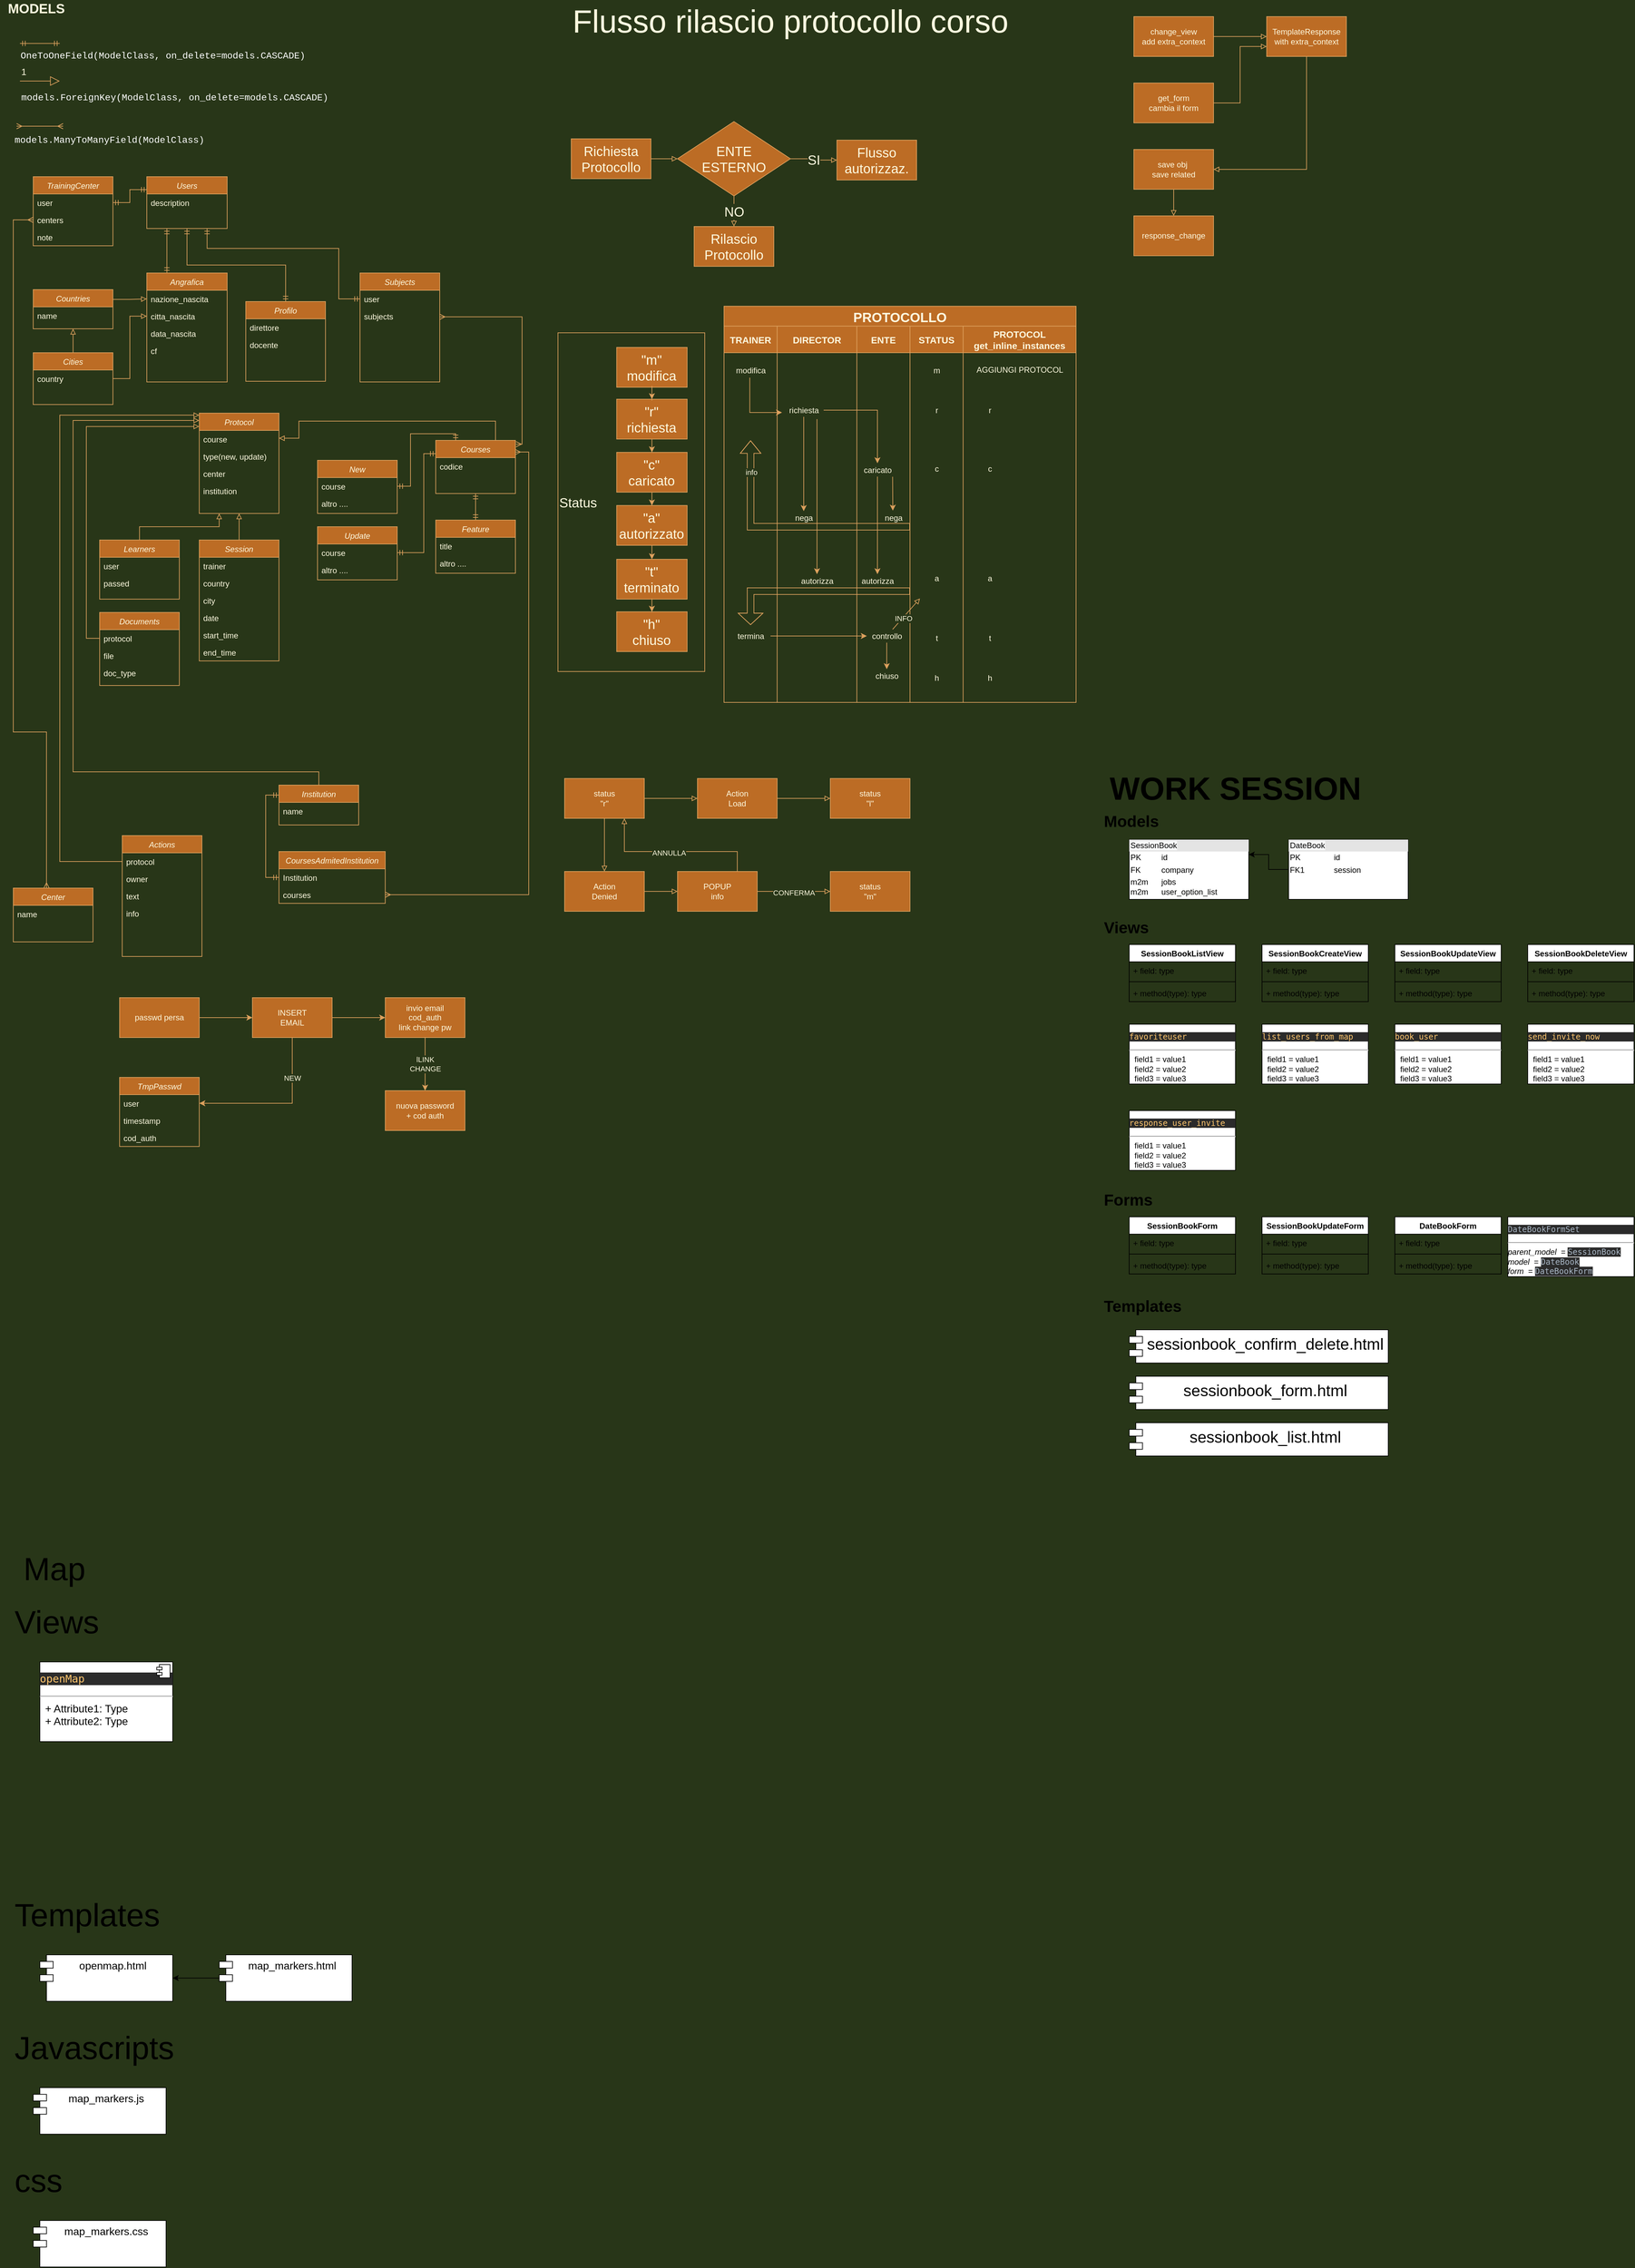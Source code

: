 <mxfile version="18.0.1" type="device"><diagram id="C5RBs43oDa-KdzZeNtuy" name="Page-1"><mxGraphModel dx="1843" dy="646" grid="1" gridSize="10" guides="1" tooltips="1" connect="1" arrows="1" fold="1" page="1" pageScale="1" pageWidth="827" pageHeight="1169" background="#283618" math="0" shadow="0"><root><mxCell id="WIyWlLk6GJQsqaUBKTNV-0"/><mxCell id="WIyWlLk6GJQsqaUBKTNV-1" parent="WIyWlLk6GJQsqaUBKTNV-0"/><mxCell id="zkfFHV4jXpPFQw0GAbJ--0" value="Angrafica" style="swimlane;fontStyle=2;align=center;verticalAlign=top;childLayout=stackLayout;horizontal=1;startSize=26;horizontalStack=0;resizeParent=1;resizeLast=0;collapsible=1;marginBottom=0;rounded=0;shadow=0;strokeWidth=1;fillColor=#BC6C25;strokeColor=#DDA15E;fontColor=#FEFAE0;" parent="WIyWlLk6GJQsqaUBKTNV-1" vertex="1"><mxGeometry x="-599" y="429" width="121" height="164" as="geometry"><mxRectangle x="230" y="140" width="160" height="26" as="alternateBounds"/></mxGeometry></mxCell><mxCell id="zkfFHV4jXpPFQw0GAbJ--2" value="nazione_nascita" style="text;align=left;verticalAlign=top;spacingLeft=4;spacingRight=4;overflow=hidden;rotatable=0;points=[[0,0.5],[1,0.5]];portConstraint=eastwest;rounded=0;shadow=0;html=0;fontColor=#FEFAE0;" parent="zkfFHV4jXpPFQw0GAbJ--0" vertex="1"><mxGeometry y="26" width="121" height="26" as="geometry"/></mxCell><mxCell id="7heIpFmFzy1v5h7P44K0-24" value="citta_nascita" style="text;align=left;verticalAlign=top;spacingLeft=4;spacingRight=4;overflow=hidden;rotatable=0;points=[[0,0.5],[1,0.5]];portConstraint=eastwest;rounded=0;shadow=0;html=0;fontColor=#FEFAE0;" parent="zkfFHV4jXpPFQw0GAbJ--0" vertex="1"><mxGeometry y="52" width="121" height="26" as="geometry"/></mxCell><mxCell id="zkfFHV4jXpPFQw0GAbJ--1" value="data_nascita" style="text;align=left;verticalAlign=top;spacingLeft=4;spacingRight=4;overflow=hidden;rotatable=0;points=[[0,0.5],[1,0.5]];portConstraint=eastwest;fontColor=#FEFAE0;rounded=0;" parent="zkfFHV4jXpPFQw0GAbJ--0" vertex="1"><mxGeometry y="78" width="121" height="26" as="geometry"/></mxCell><mxCell id="7heIpFmFzy1v5h7P44K0-26" value="cf" style="text;align=left;verticalAlign=top;spacingLeft=4;spacingRight=4;overflow=hidden;rotatable=0;points=[[0,0.5],[1,0.5]];portConstraint=eastwest;rounded=0;shadow=0;html=0;fontColor=#FEFAE0;" parent="zkfFHV4jXpPFQw0GAbJ--0" vertex="1"><mxGeometry y="104" width="121" height="26" as="geometry"/></mxCell><mxCell id="7heIpFmFzy1v5h7P44K0-0" value="&lt;b&gt;&lt;font style=&quot;font-size: 20px&quot;&gt;MODELS&lt;/font&gt;&lt;/b&gt;" style="text;html=1;align=left;verticalAlign=middle;resizable=0;points=[];autosize=1;strokeColor=none;fillColor=none;fontColor=#FEFAE0;rounded=0;" parent="WIyWlLk6GJQsqaUBKTNV-1" vertex="1"><mxGeometry x="-810" y="20" width="100" height="20" as="geometry"/></mxCell><mxCell id="7heIpFmFzy1v5h7P44K0-15" value="Users" style="swimlane;fontStyle=2;align=center;verticalAlign=top;childLayout=stackLayout;horizontal=1;startSize=26;horizontalStack=0;resizeParent=1;resizeLast=0;collapsible=1;marginBottom=0;rounded=0;shadow=0;strokeWidth=1;fillColor=#BC6C25;strokeColor=#DDA15E;fontColor=#FEFAE0;" parent="WIyWlLk6GJQsqaUBKTNV-1" vertex="1"><mxGeometry x="-599" y="284" width="121" height="78" as="geometry"><mxRectangle x="230" y="140" width="160" height="26" as="alternateBounds"/></mxGeometry></mxCell><mxCell id="7heIpFmFzy1v5h7P44K0-86" value="description" style="text;align=left;verticalAlign=top;spacingLeft=4;spacingRight=4;overflow=hidden;rotatable=0;points=[[0,0.5],[1,0.5]];portConstraint=eastwest;fontColor=#FEFAE0;rounded=0;" parent="7heIpFmFzy1v5h7P44K0-15" vertex="1"><mxGeometry y="26" width="121" height="26" as="geometry"/></mxCell><mxCell id="BNhKIxbzzu20ZDlFb0f7-47" style="edgeStyle=orthogonalEdgeStyle;rounded=0;orthogonalLoop=1;jettySize=auto;html=1;exitX=1;exitY=0.25;exitDx=0;exitDy=0;entryX=0;entryY=0.5;entryDx=0;entryDy=0;startArrow=none;startFill=0;endArrow=block;endFill=0;labelBackgroundColor=#283618;strokeColor=#DDA15E;fontColor=#FEFAE0;" parent="WIyWlLk6GJQsqaUBKTNV-1" source="7heIpFmFzy1v5h7P44K0-27" target="zkfFHV4jXpPFQw0GAbJ--2" edge="1"><mxGeometry relative="1" as="geometry"/></mxCell><mxCell id="7heIpFmFzy1v5h7P44K0-27" value="Countries" style="swimlane;fontStyle=2;align=center;verticalAlign=top;childLayout=stackLayout;horizontal=1;startSize=26;horizontalStack=0;resizeParent=1;resizeLast=0;collapsible=1;marginBottom=0;rounded=0;shadow=0;strokeWidth=1;fillColor=#BC6C25;strokeColor=#DDA15E;fontColor=#FEFAE0;" parent="WIyWlLk6GJQsqaUBKTNV-1" vertex="1"><mxGeometry x="-770" y="454" width="120" height="59" as="geometry"><mxRectangle x="230" y="140" width="160" height="26" as="alternateBounds"/></mxGeometry></mxCell><mxCell id="7heIpFmFzy1v5h7P44K0-28" value="name" style="text;align=left;verticalAlign=top;spacingLeft=4;spacingRight=4;overflow=hidden;rotatable=0;points=[[0,0.5],[1,0.5]];portConstraint=eastwest;fontColor=#FEFAE0;rounded=0;" parent="7heIpFmFzy1v5h7P44K0-27" vertex="1"><mxGeometry y="26" width="120" height="26" as="geometry"/></mxCell><mxCell id="BNhKIxbzzu20ZDlFb0f7-41" style="edgeStyle=orthogonalEdgeStyle;rounded=0;orthogonalLoop=1;jettySize=auto;html=1;exitX=0.5;exitY=0;exitDx=0;exitDy=0;entryX=0.5;entryY=1;entryDx=0;entryDy=0;endArrow=block;endFill=0;labelBackgroundColor=#283618;strokeColor=#DDA15E;fontColor=#FEFAE0;" parent="WIyWlLk6GJQsqaUBKTNV-1" source="7heIpFmFzy1v5h7P44K0-39" target="7heIpFmFzy1v5h7P44K0-27" edge="1"><mxGeometry relative="1" as="geometry"/></mxCell><mxCell id="7heIpFmFzy1v5h7P44K0-39" value="Cities" style="swimlane;fontStyle=2;align=center;verticalAlign=top;childLayout=stackLayout;horizontal=1;startSize=26;horizontalStack=0;resizeParent=1;resizeLast=0;collapsible=1;marginBottom=0;rounded=0;shadow=0;strokeWidth=1;fillColor=#BC6C25;strokeColor=#DDA15E;fontColor=#FEFAE0;" parent="WIyWlLk6GJQsqaUBKTNV-1" vertex="1"><mxGeometry x="-770" y="549" width="120" height="78" as="geometry"><mxRectangle x="230" y="140" width="160" height="26" as="alternateBounds"/></mxGeometry></mxCell><mxCell id="7heIpFmFzy1v5h7P44K0-40" value="country" style="text;align=left;verticalAlign=top;spacingLeft=4;spacingRight=4;overflow=hidden;rotatable=0;points=[[0,0.5],[1,0.5]];portConstraint=eastwest;fontColor=#FEFAE0;rounded=0;" parent="7heIpFmFzy1v5h7P44K0-39" vertex="1"><mxGeometry y="26" width="120" height="26" as="geometry"/></mxCell><mxCell id="7heIpFmFzy1v5h7P44K0-48" value="PROTOCOLLO" style="swimlane;childLayout=stackLayout;resizeParent=1;resizeParentMax=0;startSize=30;fontSize=20;fillColor=#BC6C25;strokeColor=#DDA15E;fontColor=#FEFAE0;rounded=0;" parent="WIyWlLk6GJQsqaUBKTNV-1" vertex="1"><mxGeometry x="270" y="479" width="530" height="596.5" as="geometry"/></mxCell><mxCell id="7heIpFmFzy1v5h7P44K0-49" value="TRAINER" style="swimlane;startSize=40;fontSize=14;fillColor=#BC6C25;strokeColor=#DDA15E;fontColor=#FEFAE0;rounded=0;" parent="7heIpFmFzy1v5h7P44K0-48" vertex="1"><mxGeometry y="30" width="80" height="566.5" as="geometry"/></mxCell><mxCell id="ZnjFum_GhlMK3MsKscYL-5" value="modifica" style="text;html=1;align=center;verticalAlign=middle;resizable=0;points=[];autosize=1;strokeColor=none;fillColor=none;fontColor=#FEFAE0;rounded=0;" parent="7heIpFmFzy1v5h7P44K0-49" vertex="1"><mxGeometry x="10" y="56.5" width="60" height="20" as="geometry"/></mxCell><mxCell id="ZnjFum_GhlMK3MsKscYL-28" value="termina" style="text;html=1;align=center;verticalAlign=middle;resizable=0;points=[];autosize=1;strokeColor=none;fillColor=none;fontColor=#FEFAE0;rounded=0;" parent="7heIpFmFzy1v5h7P44K0-49" vertex="1"><mxGeometry x="10" y="456.5" width="60" height="20" as="geometry"/></mxCell><mxCell id="7heIpFmFzy1v5h7P44K0-50" value="DIRECTOR" style="swimlane;startSize=40;fontSize=14;fillColor=#BC6C25;strokeColor=#DDA15E;fontColor=#FEFAE0;rounded=0;" parent="7heIpFmFzy1v5h7P44K0-48" vertex="1"><mxGeometry x="80" y="30" width="120" height="566.5" as="geometry"/></mxCell><mxCell id="O2NeXelva6EwOr0x_rnB-2" style="rounded=0;orthogonalLoop=1;jettySize=auto;html=1;exitX=0.833;exitY=1.175;exitDx=0;exitDy=0;exitPerimeter=0;labelBackgroundColor=#283618;strokeColor=#DDA15E;fontColor=#FEFAE0;" parent="7heIpFmFzy1v5h7P44K0-50" source="ZnjFum_GhlMK3MsKscYL-10" target="O2NeXelva6EwOr0x_rnB-0" edge="1"><mxGeometry relative="1" as="geometry"/></mxCell><mxCell id="ZnjFum_GhlMK3MsKscYL-10" value="richiesta" style="text;html=1;align=center;verticalAlign=middle;resizable=0;points=[];autosize=1;strokeColor=none;fillColor=none;fontColor=#FEFAE0;rounded=0;" parent="7heIpFmFzy1v5h7P44K0-50" vertex="1"><mxGeometry x="10" y="116.5" width="60" height="20" as="geometry"/></mxCell><mxCell id="O2NeXelva6EwOr0x_rnB-0" value="autorizza" style="text;html=1;align=center;verticalAlign=middle;resizable=0;points=[];autosize=1;strokeColor=none;fillColor=none;fontColor=#FEFAE0;rounded=0;" parent="7heIpFmFzy1v5h7P44K0-50" vertex="1"><mxGeometry x="30" y="373.5" width="60" height="20" as="geometry"/></mxCell><mxCell id="O2NeXelva6EwOr0x_rnB-7" value="" style="shape=flexArrow;endArrow=classic;html=1;rounded=0;endWidth=26.286;endSize=5.44;labelBackgroundColor=#283618;strokeColor=#DDA15E;fontColor=#FEFAE0;" parent="7heIpFmFzy1v5h7P44K0-50" edge="1"><mxGeometry width="50" height="50" relative="1" as="geometry"><mxPoint x="200" y="399" as="sourcePoint"/><mxPoint x="-40" y="450" as="targetPoint"/><Array as="points"><mxPoint x="-40" y="399"/></Array></mxGeometry></mxCell><mxCell id="O2NeXelva6EwOr0x_rnB-4" value="" style="shape=flexArrow;endArrow=classic;html=1;rounded=0;labelBackgroundColor=#283618;strokeColor=#DDA15E;fontColor=#FEFAE0;" parent="7heIpFmFzy1v5h7P44K0-50" edge="1"><mxGeometry width="50" height="50" relative="1" as="geometry"><mxPoint x="200" y="302" as="sourcePoint"/><mxPoint x="-40" y="172" as="targetPoint"/><Array as="points"><mxPoint x="-40" y="302"/></Array></mxGeometry></mxCell><mxCell id="xQqTmjozjhHxyE8wuKhb-30" value="info" style="edgeLabel;html=1;align=center;verticalAlign=middle;resizable=0;points=[];labelBackgroundColor=#283618;fontColor=#FEFAE0;rounded=0;" parent="O2NeXelva6EwOr0x_rnB-4" vertex="1" connectable="0"><mxGeometry x="0.743" y="-1" relative="1" as="geometry"><mxPoint as="offset"/></mxGeometry></mxCell><mxCell id="7heIpFmFzy1v5h7P44K0-51" value="ENTE" style="swimlane;startSize=40;fontSize=14;fillColor=#BC6C25;strokeColor=#DDA15E;fontColor=#FEFAE0;rounded=0;" parent="7heIpFmFzy1v5h7P44K0-48" vertex="1"><mxGeometry x="200" y="30" width="80" height="566.5" as="geometry"/></mxCell><mxCell id="ZnjFum_GhlMK3MsKscYL-25" value="" style="rounded=0;orthogonalLoop=1;jettySize=auto;html=1;labelBackgroundColor=#283618;strokeColor=#DDA15E;fontColor=#FEFAE0;" parent="7heIpFmFzy1v5h7P44K0-51" source="ZnjFum_GhlMK3MsKscYL-11" target="ZnjFum_GhlMK3MsKscYL-24" edge="1"><mxGeometry relative="1" as="geometry"/></mxCell><mxCell id="ZnjFum_GhlMK3MsKscYL-11" value="caricato" style="text;html=1;align=center;verticalAlign=middle;resizable=0;points=[];autosize=1;strokeColor=none;fillColor=none;fontColor=#FEFAE0;rounded=0;" parent="7heIpFmFzy1v5h7P44K0-51" vertex="1"><mxGeometry x="1" y="206.5" width="60" height="20" as="geometry"/></mxCell><mxCell id="ZnjFum_GhlMK3MsKscYL-20" value="nega" style="text;html=1;align=center;verticalAlign=middle;resizable=0;points=[];autosize=1;strokeColor=none;fillColor=none;fontColor=#FEFAE0;rounded=0;" parent="7heIpFmFzy1v5h7P44K0-51" vertex="1"><mxGeometry x="35" y="278.5" width="40" height="20" as="geometry"/></mxCell><mxCell id="ZnjFum_GhlMK3MsKscYL-21" value="" style="rounded=0;orthogonalLoop=1;jettySize=auto;html=1;entryX=0.479;entryY=-0.035;entryDx=0;entryDy=0;entryPerimeter=0;exitX=0.88;exitY=1.013;exitDx=0;exitDy=0;exitPerimeter=0;labelBackgroundColor=#283618;strokeColor=#DDA15E;fontColor=#FEFAE0;" parent="7heIpFmFzy1v5h7P44K0-51" source="ZnjFum_GhlMK3MsKscYL-11" target="ZnjFum_GhlMK3MsKscYL-20" edge="1"><mxGeometry relative="1" as="geometry"><mxPoint x="70" y="356.5" as="targetPoint"/></mxGeometry></mxCell><mxCell id="ZnjFum_GhlMK3MsKscYL-24" value="autorizza" style="text;html=1;align=center;verticalAlign=middle;resizable=0;points=[];autosize=1;strokeColor=none;fillColor=none;fontColor=#FEFAE0;rounded=0;" parent="7heIpFmFzy1v5h7P44K0-51" vertex="1"><mxGeometry x="1" y="373.5" width="60" height="20" as="geometry"/></mxCell><mxCell id="ZnjFum_GhlMK3MsKscYL-30" value="controllo" style="text;html=1;align=center;verticalAlign=middle;resizable=0;points=[];autosize=1;strokeColor=none;fillColor=none;fontColor=#FEFAE0;rounded=0;" parent="7heIpFmFzy1v5h7P44K0-51" vertex="1"><mxGeometry x="15" y="456.5" width="60" height="20" as="geometry"/></mxCell><mxCell id="ZnjFum_GhlMK3MsKscYL-32" value="chiuso" style="text;html=1;align=center;verticalAlign=middle;resizable=0;points=[];autosize=1;strokeColor=none;fillColor=none;fontColor=#FEFAE0;rounded=0;" parent="7heIpFmFzy1v5h7P44K0-51" vertex="1"><mxGeometry x="20" y="516.5" width="50" height="20" as="geometry"/></mxCell><mxCell id="ZnjFum_GhlMK3MsKscYL-33" value="" style="edgeStyle=orthogonalEdgeStyle;rounded=0;orthogonalLoop=1;jettySize=auto;html=1;labelBackgroundColor=#283618;strokeColor=#DDA15E;fontColor=#FEFAE0;" parent="7heIpFmFzy1v5h7P44K0-51" source="ZnjFum_GhlMK3MsKscYL-30" target="ZnjFum_GhlMK3MsKscYL-32" edge="1"><mxGeometry relative="1" as="geometry"/></mxCell><mxCell id="O2NeXelva6EwOr0x_rnB-1" value="nega" style="text;html=1;align=center;verticalAlign=middle;resizable=0;points=[];autosize=1;strokeColor=none;fillColor=none;fontColor=#FEFAE0;rounded=0;" parent="7heIpFmFzy1v5h7P44K0-51" vertex="1"><mxGeometry x="-100" y="278.5" width="40" height="20" as="geometry"/></mxCell><mxCell id="ZnjFum_GhlMK3MsKscYL-1" value="STATUS" style="swimlane;startSize=40;fontSize=14;fillColor=#BC6C25;strokeColor=#DDA15E;fontColor=#FEFAE0;rounded=0;" parent="7heIpFmFzy1v5h7P44K0-48" vertex="1"><mxGeometry x="280" y="30" width="80" height="566.5" as="geometry"/></mxCell><mxCell id="ZnjFum_GhlMK3MsKscYL-3" value="m" style="text;html=1;align=center;verticalAlign=middle;resizable=0;points=[];autosize=1;strokeColor=none;fillColor=none;fontColor=#FEFAE0;rounded=0;" parent="ZnjFum_GhlMK3MsKscYL-1" vertex="1"><mxGeometry x="25" y="56.5" width="30" height="20" as="geometry"/></mxCell><mxCell id="xQqTmjozjhHxyE8wuKhb-33" value="r" style="text;html=1;align=center;verticalAlign=middle;resizable=0;points=[];autosize=1;strokeColor=none;fillColor=none;fontColor=#FEFAE0;rounded=0;" parent="ZnjFum_GhlMK3MsKscYL-1" vertex="1"><mxGeometry x="30" y="116.5" width="20" height="20" as="geometry"/></mxCell><mxCell id="xQqTmjozjhHxyE8wuKhb-34" value="c" style="text;html=1;align=center;verticalAlign=middle;resizable=0;points=[];autosize=1;strokeColor=none;fillColor=none;fontColor=#FEFAE0;rounded=0;" parent="ZnjFum_GhlMK3MsKscYL-1" vertex="1"><mxGeometry x="30" y="205" width="20" height="20" as="geometry"/></mxCell><mxCell id="xQqTmjozjhHxyE8wuKhb-35" value="a" style="text;html=1;align=center;verticalAlign=middle;resizable=0;points=[];autosize=1;strokeColor=none;fillColor=none;fontColor=#FEFAE0;rounded=0;" parent="ZnjFum_GhlMK3MsKscYL-1" vertex="1"><mxGeometry x="30" y="370" width="20" height="20" as="geometry"/></mxCell><mxCell id="xQqTmjozjhHxyE8wuKhb-36" value="t" style="text;html=1;align=center;verticalAlign=middle;resizable=0;points=[];autosize=1;strokeColor=none;fillColor=none;fontColor=#FEFAE0;rounded=0;" parent="ZnjFum_GhlMK3MsKscYL-1" vertex="1"><mxGeometry x="30" y="460" width="20" height="20" as="geometry"/></mxCell><mxCell id="xQqTmjozjhHxyE8wuKhb-37" value="h" style="text;html=1;align=center;verticalAlign=middle;resizable=0;points=[];autosize=1;strokeColor=none;fillColor=none;fontColor=#FEFAE0;rounded=0;" parent="ZnjFum_GhlMK3MsKscYL-1" vertex="1"><mxGeometry x="30" y="520" width="20" height="20" as="geometry"/></mxCell><mxCell id="HHt1pF329IMYY39LPOQB-0" value="PROTOCOL&#10;get_inline_instances" style="swimlane;startSize=40;fontSize=14;fillColor=#BC6C25;strokeColor=#DDA15E;fontColor=#FEFAE0;rounded=0;" vertex="1" parent="7heIpFmFzy1v5h7P44K0-48"><mxGeometry x="360" y="30" width="170" height="566.5" as="geometry"/></mxCell><mxCell id="HHt1pF329IMYY39LPOQB-1" value="AGGIUNGI PROTOCOL" style="text;html=1;align=center;verticalAlign=middle;resizable=0;points=[];autosize=1;strokeColor=none;fillColor=none;fontColor=#FEFAE0;rounded=0;" vertex="1" parent="HHt1pF329IMYY39LPOQB-0"><mxGeometry x="10" y="56" width="150" height="20" as="geometry"/></mxCell><mxCell id="HHt1pF329IMYY39LPOQB-2" value="r" style="text;html=1;align=center;verticalAlign=middle;resizable=0;points=[];autosize=1;strokeColor=none;fillColor=none;fontColor=#FEFAE0;rounded=0;" vertex="1" parent="HHt1pF329IMYY39LPOQB-0"><mxGeometry x="30" y="116.5" width="20" height="20" as="geometry"/></mxCell><mxCell id="HHt1pF329IMYY39LPOQB-3" value="c" style="text;html=1;align=center;verticalAlign=middle;resizable=0;points=[];autosize=1;strokeColor=none;fillColor=none;fontColor=#FEFAE0;rounded=0;" vertex="1" parent="HHt1pF329IMYY39LPOQB-0"><mxGeometry x="30" y="205" width="20" height="20" as="geometry"/></mxCell><mxCell id="HHt1pF329IMYY39LPOQB-4" value="a" style="text;html=1;align=center;verticalAlign=middle;resizable=0;points=[];autosize=1;strokeColor=none;fillColor=none;fontColor=#FEFAE0;rounded=0;" vertex="1" parent="HHt1pF329IMYY39LPOQB-0"><mxGeometry x="30" y="370" width="20" height="20" as="geometry"/></mxCell><mxCell id="HHt1pF329IMYY39LPOQB-5" value="t" style="text;html=1;align=center;verticalAlign=middle;resizable=0;points=[];autosize=1;strokeColor=none;fillColor=none;fontColor=#FEFAE0;rounded=0;" vertex="1" parent="HHt1pF329IMYY39LPOQB-0"><mxGeometry x="30" y="460" width="20" height="20" as="geometry"/></mxCell><mxCell id="HHt1pF329IMYY39LPOQB-6" value="h" style="text;html=1;align=center;verticalAlign=middle;resizable=0;points=[];autosize=1;strokeColor=none;fillColor=none;fontColor=#FEFAE0;rounded=0;" vertex="1" parent="HHt1pF329IMYY39LPOQB-0"><mxGeometry x="30" y="520" width="20" height="20" as="geometry"/></mxCell><mxCell id="ZnjFum_GhlMK3MsKscYL-12" value="" style="edgeStyle=orthogonalEdgeStyle;rounded=0;orthogonalLoop=1;jettySize=auto;html=1;labelBackgroundColor=#283618;strokeColor=#DDA15E;fontColor=#FEFAE0;" parent="7heIpFmFzy1v5h7P44K0-48" source="ZnjFum_GhlMK3MsKscYL-10" target="ZnjFum_GhlMK3MsKscYL-11" edge="1"><mxGeometry relative="1" as="geometry"/></mxCell><mxCell id="O2NeXelva6EwOr0x_rnB-5" style="edgeStyle=orthogonalEdgeStyle;rounded=0;orthogonalLoop=1;jettySize=auto;html=1;entryX=-0.045;entryY=0.656;entryDx=0;entryDy=0;entryPerimeter=0;exitX=0.48;exitY=1.05;exitDx=0;exitDy=0;exitPerimeter=0;labelBackgroundColor=#283618;strokeColor=#DDA15E;fontColor=#FEFAE0;" parent="7heIpFmFzy1v5h7P44K0-48" source="ZnjFum_GhlMK3MsKscYL-5" target="ZnjFum_GhlMK3MsKscYL-10" edge="1"><mxGeometry relative="1" as="geometry"><Array as="points"><mxPoint x="39" y="160"/><mxPoint x="87" y="160"/></Array></mxGeometry></mxCell><mxCell id="ZnjFum_GhlMK3MsKscYL-31" value="" style="rounded=0;orthogonalLoop=1;jettySize=auto;html=1;labelBackgroundColor=#283618;strokeColor=#DDA15E;fontColor=#FEFAE0;" parent="7heIpFmFzy1v5h7P44K0-48" source="ZnjFum_GhlMK3MsKscYL-28" target="ZnjFum_GhlMK3MsKscYL-30" edge="1"><mxGeometry relative="1" as="geometry"/></mxCell><mxCell id="O2NeXelva6EwOr0x_rnB-3" style="rounded=0;orthogonalLoop=1;jettySize=auto;html=1;labelBackgroundColor=#283618;strokeColor=#DDA15E;fontColor=#FEFAE0;" parent="7heIpFmFzy1v5h7P44K0-48" source="ZnjFum_GhlMK3MsKscYL-10" target="O2NeXelva6EwOr0x_rnB-1" edge="1"><mxGeometry relative="1" as="geometry"/></mxCell><mxCell id="7heIpFmFzy1v5h7P44K0-63" value="Profilo" style="swimlane;fontStyle=2;align=center;verticalAlign=top;childLayout=stackLayout;horizontal=1;startSize=26;horizontalStack=0;resizeParent=1;resizeLast=0;collapsible=1;marginBottom=0;rounded=0;shadow=0;strokeWidth=1;fillColor=#BC6C25;strokeColor=#DDA15E;fontColor=#FEFAE0;" parent="WIyWlLk6GJQsqaUBKTNV-1" vertex="1"><mxGeometry x="-450" y="472" width="120" height="120" as="geometry"><mxRectangle x="230" y="140" width="160" height="26" as="alternateBounds"/></mxGeometry></mxCell><mxCell id="7heIpFmFzy1v5h7P44K0-64" value="direttore" style="text;align=left;verticalAlign=top;spacingLeft=4;spacingRight=4;overflow=hidden;rotatable=0;points=[[0,0.5],[1,0.5]];portConstraint=eastwest;fontColor=#FEFAE0;rounded=0;" parent="7heIpFmFzy1v5h7P44K0-63" vertex="1"><mxGeometry y="26" width="120" height="26" as="geometry"/></mxCell><mxCell id="4KOXmA3hfR9EJL_wTV_B-0" value="docente" style="text;align=left;verticalAlign=top;spacingLeft=4;spacingRight=4;overflow=hidden;rotatable=0;points=[[0,0.5],[1,0.5]];portConstraint=eastwest;fontColor=#FEFAE0;rounded=0;" parent="7heIpFmFzy1v5h7P44K0-63" vertex="1"><mxGeometry y="52" width="120" height="26" as="geometry"/></mxCell><mxCell id="BNhKIxbzzu20ZDlFb0f7-50" style="edgeStyle=orthogonalEdgeStyle;rounded=0;orthogonalLoop=1;jettySize=auto;html=1;exitX=0.75;exitY=0;exitDx=0;exitDy=0;entryX=1;entryY=0.25;entryDx=0;entryDy=0;startArrow=none;startFill=0;endArrow=block;endFill=0;labelBackgroundColor=#283618;strokeColor=#DDA15E;fontColor=#FEFAE0;" parent="WIyWlLk6GJQsqaUBKTNV-1" source="7heIpFmFzy1v5h7P44K0-69" target="BNhKIxbzzu20ZDlFb0f7-20" edge="1"><mxGeometry relative="1" as="geometry"><Array as="points"><mxPoint x="-74" y="652"/><mxPoint x="-370" y="652"/></Array></mxGeometry></mxCell><mxCell id="7heIpFmFzy1v5h7P44K0-69" value="Courses" style="swimlane;fontStyle=2;align=center;verticalAlign=top;childLayout=stackLayout;horizontal=1;startSize=26;horizontalStack=0;resizeParent=1;resizeLast=0;collapsible=1;marginBottom=0;rounded=0;shadow=0;strokeWidth=1;fillColor=#BC6C25;strokeColor=#DDA15E;fontColor=#FEFAE0;" parent="WIyWlLk6GJQsqaUBKTNV-1" vertex="1"><mxGeometry x="-164" y="681" width="120" height="80" as="geometry"><mxRectangle x="-240" y="80" width="160" height="26" as="alternateBounds"/></mxGeometry></mxCell><mxCell id="7heIpFmFzy1v5h7P44K0-70" value="codice" style="text;align=left;verticalAlign=top;spacingLeft=4;spacingRight=4;overflow=hidden;rotatable=0;points=[[0,0.5],[1,0.5]];portConstraint=eastwest;fontColor=#FEFAE0;rounded=0;" parent="7heIpFmFzy1v5h7P44K0-69" vertex="1"><mxGeometry y="26" width="120" height="26" as="geometry"/></mxCell><mxCell id="7heIpFmFzy1v5h7P44K0-75" value="Subjects" style="swimlane;fontStyle=2;align=center;verticalAlign=top;childLayout=stackLayout;horizontal=1;startSize=26;horizontalStack=0;resizeParent=1;resizeLast=0;collapsible=1;marginBottom=0;rounded=0;shadow=0;strokeWidth=1;fillColor=#BC6C25;strokeColor=#DDA15E;fontColor=#FEFAE0;" parent="WIyWlLk6GJQsqaUBKTNV-1" vertex="1"><mxGeometry x="-278" y="429" width="120" height="164" as="geometry"><mxRectangle x="230" y="140" width="160" height="26" as="alternateBounds"/></mxGeometry></mxCell><mxCell id="7heIpFmFzy1v5h7P44K0-76" value="user" style="text;align=left;verticalAlign=top;spacingLeft=4;spacingRight=4;overflow=hidden;rotatable=0;points=[[0,0.5],[1,0.5]];portConstraint=eastwest;fillColor=none;fontColor=#FEFAE0;rounded=0;" parent="7heIpFmFzy1v5h7P44K0-75" vertex="1"><mxGeometry y="26" width="120" height="26" as="geometry"/></mxCell><mxCell id="7heIpFmFzy1v5h7P44K0-77" value="subjects" style="text;align=left;verticalAlign=top;spacingLeft=4;spacingRight=4;overflow=hidden;rotatable=0;points=[[0,0.5],[1,0.5]];portConstraint=eastwest;fontColor=#FEFAE0;rounded=0;" parent="7heIpFmFzy1v5h7P44K0-75" vertex="1"><mxGeometry y="52" width="120" height="26" as="geometry"/></mxCell><mxCell id="7heIpFmFzy1v5h7P44K0-89" value="&lt;font style=&quot;font-size: 48px;&quot;&gt;Flusso rilascio protocollo corso&lt;/font&gt;" style="text;html=1;align=left;verticalAlign=middle;resizable=0;points=[];autosize=1;strokeColor=none;fillColor=none;fontSize=48;fontColor=#FEFAE0;rounded=0;" parent="WIyWlLk6GJQsqaUBKTNV-1" vertex="1"><mxGeometry x="40" y="20" width="670" height="60" as="geometry"/></mxCell><mxCell id="7heIpFmFzy1v5h7P44K0-92" value="" style="edgeStyle=orthogonalEdgeStyle;rounded=0;orthogonalLoop=1;jettySize=auto;html=1;fontSize=20;endArrow=block;endFill=0;labelBackgroundColor=#283618;strokeColor=#DDA15E;fontColor=#FEFAE0;" parent="WIyWlLk6GJQsqaUBKTNV-1" source="7heIpFmFzy1v5h7P44K0-90" target="7heIpFmFzy1v5h7P44K0-91" edge="1"><mxGeometry relative="1" as="geometry"/></mxCell><mxCell id="7heIpFmFzy1v5h7P44K0-90" value="Richiesta&lt;br&gt;Protocollo" style="rounded=0;whiteSpace=wrap;html=1;fontSize=20;strokeColor=#DDA15E;fillColor=#BC6C25;fontColor=#FEFAE0;" parent="WIyWlLk6GJQsqaUBKTNV-1" vertex="1"><mxGeometry x="40" y="227" width="120" height="60" as="geometry"/></mxCell><mxCell id="7heIpFmFzy1v5h7P44K0-94" value="SI" style="edgeStyle=orthogonalEdgeStyle;rounded=0;orthogonalLoop=1;jettySize=auto;html=1;fontSize=20;endArrow=block;endFill=0;labelBackgroundColor=#283618;strokeColor=#DDA15E;fontColor=#FEFAE0;" parent="WIyWlLk6GJQsqaUBKTNV-1" source="7heIpFmFzy1v5h7P44K0-91" target="7heIpFmFzy1v5h7P44K0-93" edge="1"><mxGeometry relative="1" as="geometry"/></mxCell><mxCell id="7heIpFmFzy1v5h7P44K0-96" value="NO" style="edgeStyle=orthogonalEdgeStyle;rounded=0;orthogonalLoop=1;jettySize=auto;html=1;fontSize=20;endArrow=block;endFill=0;labelBackgroundColor=#283618;strokeColor=#DDA15E;fontColor=#FEFAE0;" parent="WIyWlLk6GJQsqaUBKTNV-1" source="7heIpFmFzy1v5h7P44K0-91" target="7heIpFmFzy1v5h7P44K0-95" edge="1"><mxGeometry relative="1" as="geometry"/></mxCell><mxCell id="7heIpFmFzy1v5h7P44K0-91" value="ENTE&lt;br&gt;ESTERNO" style="rhombus;whiteSpace=wrap;html=1;rounded=0;fontSize=20;fillColor=#BC6C25;strokeColor=#DDA15E;fontColor=#FEFAE0;" parent="WIyWlLk6GJQsqaUBKTNV-1" vertex="1"><mxGeometry x="200" y="201" width="170" height="112" as="geometry"/></mxCell><mxCell id="7heIpFmFzy1v5h7P44K0-93" value="Flusso&lt;br&gt;autorizzaz." style="whiteSpace=wrap;html=1;rounded=0;fontSize=20;fillColor=#BC6C25;strokeColor=#DDA15E;fontColor=#FEFAE0;" parent="WIyWlLk6GJQsqaUBKTNV-1" vertex="1"><mxGeometry x="440" y="229" width="120" height="60" as="geometry"/></mxCell><mxCell id="7heIpFmFzy1v5h7P44K0-95" value="Rilascio&lt;br&gt;Protocollo" style="whiteSpace=wrap;html=1;rounded=0;fontSize=20;fillColor=#BC6C25;strokeColor=#DDA15E;fontColor=#FEFAE0;" parent="WIyWlLk6GJQsqaUBKTNV-1" vertex="1"><mxGeometry x="225" y="359" width="120" height="60" as="geometry"/></mxCell><mxCell id="7heIpFmFzy1v5h7P44K0-97" value="Feature" style="swimlane;fontStyle=2;align=center;verticalAlign=top;childLayout=stackLayout;horizontal=1;startSize=26;horizontalStack=0;resizeParent=1;resizeLast=0;collapsible=1;marginBottom=0;rounded=0;shadow=0;strokeWidth=1;fillColor=#BC6C25;strokeColor=#DDA15E;fontColor=#FEFAE0;" parent="WIyWlLk6GJQsqaUBKTNV-1" vertex="1"><mxGeometry x="-164" y="801" width="120" height="80" as="geometry"><mxRectangle x="-240" y="80" width="160" height="26" as="alternateBounds"/></mxGeometry></mxCell><mxCell id="7heIpFmFzy1v5h7P44K0-99" value="title" style="text;align=left;verticalAlign=top;spacingLeft=4;spacingRight=4;overflow=hidden;rotatable=0;points=[[0,0.5],[1,0.5]];portConstraint=eastwest;rounded=0;shadow=0;html=0;fontColor=#FEFAE0;" parent="7heIpFmFzy1v5h7P44K0-97" vertex="1"><mxGeometry y="26" width="120" height="26" as="geometry"/></mxCell><mxCell id="7heIpFmFzy1v5h7P44K0-100" value="altro ...." style="text;align=left;verticalAlign=top;spacingLeft=4;spacingRight=4;overflow=hidden;rotatable=0;points=[[0,0.5],[1,0.5]];portConstraint=eastwest;rounded=0;shadow=0;html=0;fontColor=#FEFAE0;" parent="7heIpFmFzy1v5h7P44K0-97" vertex="1"><mxGeometry y="52" width="120" height="26" as="geometry"/></mxCell><mxCell id="7heIpFmFzy1v5h7P44K0-105" value="1" style="endArrow=block;html=1;endSize=12;startArrow=none;startSize=14;startFill=0;edgeStyle=orthogonalEdgeStyle;align=left;verticalAlign=bottom;rounded=0;fontSize=14;endFill=0;labelBackgroundColor=#283618;strokeColor=#DDA15E;fontColor=#FEFAE0;" parent="WIyWlLk6GJQsqaUBKTNV-1" edge="1"><mxGeometry x="-1" y="3" relative="1" as="geometry"><mxPoint x="-790" y="140" as="sourcePoint"/><mxPoint x="-730" y="140" as="targetPoint"/></mxGeometry></mxCell><mxCell id="-mJxw18hl6wBiI5b0kgg-0" value="&lt;pre style=&quot;font-family: &amp;#34;fira mono&amp;#34; , &amp;#34;consolas&amp;#34; , &amp;#34;menlo&amp;#34; , &amp;#34;monaco&amp;#34; , &amp;#34;courier new&amp;#34; , &amp;#34;courier&amp;#34; , monospace ; font-size: 14px ; overflow-wrap: break-word ; margin: 15px 20px&quot;&gt;&lt;font color=&quot;#ffffff&quot;&gt;&lt;span class=&quot;n&quot;&gt;models&lt;/span&gt;&lt;span class=&quot;o&quot;&gt;.&lt;/span&gt;&lt;span class=&quot;n&quot;&gt;ForeignKey&lt;/span&gt;&lt;span class=&quot;p&quot;&gt;(ModelClass&lt;/span&gt;&lt;span class=&quot;p&quot;&gt;,&lt;/span&gt; &lt;span class=&quot;n&quot;&gt;on_delete&lt;/span&gt;&lt;span class=&quot;o&quot;&gt;=&lt;/span&gt;&lt;span class=&quot;n&quot;&gt;models&lt;/span&gt;&lt;span class=&quot;o&quot;&gt;.&lt;/span&gt;&lt;span class=&quot;n&quot;&gt;CASCADE&lt;/span&gt;&lt;span class=&quot;p&quot;&gt;)&lt;/span&gt;&lt;/font&gt;&lt;/pre&gt;" style="text;html=1;strokeColor=none;fillColor=none;align=left;verticalAlign=middle;whiteSpace=wrap;rounded=0;fontColor=#FEFAE0;" parent="WIyWlLk6GJQsqaUBKTNV-1" vertex="1"><mxGeometry x="-810" y="150" width="470" height="30" as="geometry"/></mxCell><mxCell id="BNhKIxbzzu20ZDlFb0f7-0" value="" style="fontSize=12;html=1;endArrow=ERmany;rounded=0;entryX=1.008;entryY=0.072;entryDx=0;entryDy=0;exitX=1;exitY=0.5;exitDx=0;exitDy=0;edgeStyle=orthogonalEdgeStyle;endFill=0;startArrow=ERmany;startFill=0;entryPerimeter=0;labelBackgroundColor=#283618;strokeColor=#DDA15E;fontColor=#FEFAE0;" parent="WIyWlLk6GJQsqaUBKTNV-1" target="7heIpFmFzy1v5h7P44K0-69" edge="1"><mxGeometry width="100" height="100" relative="1" as="geometry"><mxPoint x="-158" y="495" as="sourcePoint"/><mxPoint x="-44" y="702" as="targetPoint"/><Array as="points"><mxPoint x="-34" y="495"/><mxPoint x="-34" y="687"/></Array></mxGeometry></mxCell><mxCell id="BNhKIxbzzu20ZDlFb0f7-2" value="" style="edgeStyle=orthogonalEdgeStyle;fontSize=12;html=1;endArrow=ERmandOne;startArrow=ERmandOne;rounded=0;entryX=0.75;entryY=1;entryDx=0;entryDy=0;exitX=0;exitY=0.5;exitDx=0;exitDy=0;labelBackgroundColor=#283618;strokeColor=#DDA15E;fontColor=#FEFAE0;" parent="WIyWlLk6GJQsqaUBKTNV-1" source="7heIpFmFzy1v5h7P44K0-76" target="7heIpFmFzy1v5h7P44K0-15" edge="1"><mxGeometry width="100" height="100" relative="1" as="geometry"><mxPoint x="-310" y="472" as="sourcePoint"/><mxPoint x="-210" y="372" as="targetPoint"/><Array as="points"><mxPoint x="-310" y="468"/><mxPoint x="-310" y="392"/><mxPoint x="-508" y="392"/></Array></mxGeometry></mxCell><mxCell id="BNhKIxbzzu20ZDlFb0f7-3" value="" style="fontSize=12;html=1;endArrow=ERmandOne;startArrow=ERmandOne;rounded=0;entryX=0.5;entryY=1;entryDx=0;entryDy=0;exitX=0.5;exitY=0;exitDx=0;exitDy=0;edgeStyle=orthogonalEdgeStyle;labelBackgroundColor=#283618;strokeColor=#DDA15E;fontColor=#FEFAE0;" parent="WIyWlLk6GJQsqaUBKTNV-1" source="7heIpFmFzy1v5h7P44K0-63" target="7heIpFmFzy1v5h7P44K0-15" edge="1"><mxGeometry width="100" height="100" relative="1" as="geometry"><mxPoint x="-268" y="478" as="sourcePoint"/><mxPoint x="-498.25" y="372" as="targetPoint"/></mxGeometry></mxCell><mxCell id="BNhKIxbzzu20ZDlFb0f7-4" value="" style="fontSize=12;html=1;endArrow=ERmandOne;startArrow=ERmandOne;rounded=0;entryX=0.25;entryY=1;entryDx=0;entryDy=0;exitX=0.25;exitY=0;exitDx=0;exitDy=0;edgeStyle=orthogonalEdgeStyle;labelBackgroundColor=#283618;strokeColor=#DDA15E;fontColor=#FEFAE0;" parent="WIyWlLk6GJQsqaUBKTNV-1" source="zkfFHV4jXpPFQw0GAbJ--0" target="7heIpFmFzy1v5h7P44K0-15" edge="1"><mxGeometry width="100" height="100" relative="1" as="geometry"><mxPoint x="-19.75" y="723" as="sourcePoint"/><mxPoint x="-250" y="617" as="targetPoint"/></mxGeometry></mxCell><mxCell id="BNhKIxbzzu20ZDlFb0f7-5" value="" style="fontSize=12;html=1;endArrow=ERmandOne;startArrow=ERmandOne;rounded=0;entryX=0.5;entryY=1;entryDx=0;entryDy=0;exitX=0.5;exitY=0;exitDx=0;exitDy=0;labelBackgroundColor=#283618;strokeColor=#DDA15E;fontColor=#FEFAE0;" parent="WIyWlLk6GJQsqaUBKTNV-1" source="7heIpFmFzy1v5h7P44K0-97" target="7heIpFmFzy1v5h7P44K0-69" edge="1"><mxGeometry width="100" height="100" relative="1" as="geometry"><mxPoint x="-292" y="411" as="sourcePoint"/><mxPoint x="-192" y="311" as="targetPoint"/></mxGeometry></mxCell><mxCell id="BNhKIxbzzu20ZDlFb0f7-7" value="New" style="swimlane;fontStyle=2;align=center;verticalAlign=top;childLayout=stackLayout;horizontal=1;startSize=26;horizontalStack=0;resizeParent=1;resizeLast=0;collapsible=1;marginBottom=0;rounded=0;shadow=0;strokeWidth=1;fillColor=#BC6C25;strokeColor=#DDA15E;fontColor=#FEFAE0;" parent="WIyWlLk6GJQsqaUBKTNV-1" vertex="1"><mxGeometry x="-342" y="711" width="120" height="80" as="geometry"><mxRectangle x="-240" y="80" width="160" height="26" as="alternateBounds"/></mxGeometry></mxCell><mxCell id="BNhKIxbzzu20ZDlFb0f7-8" value="course" style="text;align=left;verticalAlign=top;spacingLeft=4;spacingRight=4;overflow=hidden;rotatable=0;points=[[0,0.5],[1,0.5]];portConstraint=eastwest;rounded=0;shadow=0;html=0;fontColor=#FEFAE0;" parent="BNhKIxbzzu20ZDlFb0f7-7" vertex="1"><mxGeometry y="26" width="120" height="26" as="geometry"/></mxCell><mxCell id="BNhKIxbzzu20ZDlFb0f7-9" value="altro ...." style="text;align=left;verticalAlign=top;spacingLeft=4;spacingRight=4;overflow=hidden;rotatable=0;points=[[0,0.5],[1,0.5]];portConstraint=eastwest;rounded=0;shadow=0;html=0;fontColor=#FEFAE0;" parent="BNhKIxbzzu20ZDlFb0f7-7" vertex="1"><mxGeometry y="52" width="120" height="26" as="geometry"/></mxCell><mxCell id="BNhKIxbzzu20ZDlFb0f7-10" value="Update" style="swimlane;fontStyle=2;align=center;verticalAlign=top;childLayout=stackLayout;horizontal=1;startSize=26;horizontalStack=0;resizeParent=1;resizeLast=0;collapsible=1;marginBottom=0;rounded=0;shadow=0;strokeWidth=1;fillColor=#BC6C25;strokeColor=#DDA15E;fontColor=#FEFAE0;" parent="WIyWlLk6GJQsqaUBKTNV-1" vertex="1"><mxGeometry x="-342" y="811" width="120" height="80" as="geometry"><mxRectangle x="-240" y="80" width="160" height="26" as="alternateBounds"/></mxGeometry></mxCell><mxCell id="BNhKIxbzzu20ZDlFb0f7-11" value="course" style="text;align=left;verticalAlign=top;spacingLeft=4;spacingRight=4;overflow=hidden;rotatable=0;points=[[0,0.5],[1,0.5]];portConstraint=eastwest;rounded=0;shadow=0;html=0;fontColor=#FEFAE0;" parent="BNhKIxbzzu20ZDlFb0f7-10" vertex="1"><mxGeometry y="26" width="120" height="26" as="geometry"/></mxCell><mxCell id="BNhKIxbzzu20ZDlFb0f7-12" value="altro ...." style="text;align=left;verticalAlign=top;spacingLeft=4;spacingRight=4;overflow=hidden;rotatable=0;points=[[0,0.5],[1,0.5]];portConstraint=eastwest;rounded=0;shadow=0;html=0;fontColor=#FEFAE0;" parent="BNhKIxbzzu20ZDlFb0f7-10" vertex="1"><mxGeometry y="52" width="120" height="26" as="geometry"/></mxCell><mxCell id="BNhKIxbzzu20ZDlFb0f7-13" value="" style="fontSize=12;html=1;endArrow=ERmandOne;startArrow=ERmandOne;rounded=0;entryX=1;entryY=0.5;entryDx=0;entryDy=0;exitX=0;exitY=0.25;exitDx=0;exitDy=0;edgeStyle=orthogonalEdgeStyle;labelBackgroundColor=#283618;strokeColor=#DDA15E;fontColor=#FEFAE0;" parent="WIyWlLk6GJQsqaUBKTNV-1" source="7heIpFmFzy1v5h7P44K0-69" target="BNhKIxbzzu20ZDlFb0f7-11" edge="1"><mxGeometry width="100" height="100" relative="1" as="geometry"><mxPoint x="198" y="411" as="sourcePoint"/><mxPoint x="298" y="311" as="targetPoint"/><Array as="points"><mxPoint x="-182" y="701"/><mxPoint x="-182" y="850"/></Array></mxGeometry></mxCell><mxCell id="BNhKIxbzzu20ZDlFb0f7-14" value="" style="fontSize=12;html=1;endArrow=ERmandOne;startArrow=ERmandOne;rounded=0;entryX=0.25;entryY=0;entryDx=0;entryDy=0;exitX=1;exitY=0.5;exitDx=0;exitDy=0;edgeStyle=orthogonalEdgeStyle;labelBackgroundColor=#283618;strokeColor=#DDA15E;fontColor=#FEFAE0;" parent="WIyWlLk6GJQsqaUBKTNV-1" source="BNhKIxbzzu20ZDlFb0f7-8" target="7heIpFmFzy1v5h7P44K0-69" edge="1"><mxGeometry width="100" height="100" relative="1" as="geometry"><mxPoint x="208" y="421" as="sourcePoint"/><mxPoint x="308" y="321" as="targetPoint"/><Array as="points"><mxPoint x="-202" y="750"/><mxPoint x="-202" y="671"/><mxPoint x="-134" y="671"/></Array></mxGeometry></mxCell><mxCell id="BNhKIxbzzu20ZDlFb0f7-16" value="" style="group;fontColor=#FEFAE0;rounded=0;" parent="WIyWlLk6GJQsqaUBKTNV-1" vertex="1" connectable="0"><mxGeometry x="-811" y="70" width="480" height="56.667" as="geometry"/></mxCell><mxCell id="7heIpFmFzy1v5h7P44K0-104" value="" style="group;fontColor=#FEFAE0;rounded=0;" parent="BNhKIxbzzu20ZDlFb0f7-16" vertex="1" connectable="0"><mxGeometry y="6.667" width="480" height="50" as="geometry"/></mxCell><mxCell id="7heIpFmFzy1v5h7P44K0-102" value="&lt;pre style=&quot;font-family: &amp;#34;fira mono&amp;#34; , &amp;#34;consolas&amp;#34; , &amp;#34;menlo&amp;#34; , &amp;#34;monaco&amp;#34; , &amp;#34;courier new&amp;#34; , &amp;#34;courier&amp;#34; , monospace ; overflow-wrap: break-word ; margin: 15px 20px ; line-height: 1.2&quot;&gt;&lt;font color=&quot;#ffffff&quot;&gt;&lt;span class=&quot;n&quot;&gt;OneToOneField&lt;/span&gt;&lt;span class=&quot;p&quot;&gt;(&lt;/span&gt;ModelClass, &lt;span class=&quot;n&quot;&gt;on_delete&lt;/span&gt;&lt;span class=&quot;o&quot;&gt;=&lt;/span&gt;&lt;span class=&quot;n&quot;&gt;models&lt;/span&gt;&lt;span class=&quot;o&quot;&gt;.&lt;/span&gt;&lt;span class=&quot;n&quot;&gt;CASCADE&lt;/span&gt;&lt;span class=&quot;p&quot;&gt;)&lt;/span&gt;&lt;/font&gt;&lt;font color=&quot;#0c4b33&quot;&gt;&lt;br&gt;&lt;/font&gt;&lt;/pre&gt;" style="text;html=1;align=left;verticalAlign=middle;resizable=0;points=[];autosize=1;strokeColor=none;fillColor=none;fontSize=14;rotation=0;fontColor=#FEFAE0;rounded=0;" parent="7heIpFmFzy1v5h7P44K0-104" vertex="1"><mxGeometry width="480" height="50" as="geometry"/></mxCell><mxCell id="BNhKIxbzzu20ZDlFb0f7-15" value="" style="fontSize=12;html=1;endArrow=ERmandOne;startArrow=ERmandOne;rounded=0;labelBackgroundColor=#283618;strokeColor=#DDA15E;fontColor=#FEFAE0;" parent="BNhKIxbzzu20ZDlFb0f7-16" edge="1"><mxGeometry width="100" height="100" relative="1" as="geometry"><mxPoint x="21" y="13.333" as="sourcePoint"/><mxPoint x="81" y="13.333" as="targetPoint"/></mxGeometry></mxCell><mxCell id="BNhKIxbzzu20ZDlFb0f7-19" value="" style="group;fontColor=#FEFAE0;rounded=0;" parent="WIyWlLk6GJQsqaUBKTNV-1" vertex="1" connectable="0"><mxGeometry x="-820" y="200" width="470" height="44" as="geometry"/></mxCell><mxCell id="BNhKIxbzzu20ZDlFb0f7-17" value="" style="fontSize=12;html=1;endArrow=ERmany;rounded=0;startArrow=ERmany;startFill=0;endFill=0;labelBackgroundColor=#283618;strokeColor=#DDA15E;fontColor=#FEFAE0;" parent="BNhKIxbzzu20ZDlFb0f7-19" edge="1"><mxGeometry width="100" height="100" relative="1" as="geometry"><mxPoint x="25" y="8" as="sourcePoint"/><mxPoint x="95" y="8" as="targetPoint"/></mxGeometry></mxCell><mxCell id="BNhKIxbzzu20ZDlFb0f7-18" value="&lt;pre style=&quot;font-family: &amp;#34;fira mono&amp;#34; , &amp;#34;consolas&amp;#34; , &amp;#34;menlo&amp;#34; , &amp;#34;monaco&amp;#34; , &amp;#34;courier new&amp;#34; , &amp;#34;courier&amp;#34; , monospace ; font-size: 14px ; overflow-wrap: break-word ; margin: 15px 20px&quot;&gt;&lt;font color=&quot;#ffffff&quot;&gt;&lt;span class=&quot;n&quot;&gt;models&lt;/span&gt;&lt;span class=&quot;o&quot;&gt;.&lt;/span&gt;&lt;span class=&quot;n&quot;&gt;ManyToManyField&lt;/span&gt;&lt;span class=&quot;p&quot;&gt;(ModelClass&lt;/span&gt;&lt;span class=&quot;p&quot;&gt;)&lt;/span&gt;&lt;/font&gt;&lt;/pre&gt;" style="text;html=1;strokeColor=none;fillColor=none;align=left;verticalAlign=middle;whiteSpace=wrap;rounded=0;fontColor=#FEFAE0;" parent="BNhKIxbzzu20ZDlFb0f7-19" vertex="1"><mxGeometry y="14" width="470" height="30" as="geometry"/></mxCell><mxCell id="BNhKIxbzzu20ZDlFb0f7-20" value="Protocol" style="swimlane;fontStyle=2;align=center;verticalAlign=top;childLayout=stackLayout;horizontal=1;startSize=26;horizontalStack=0;resizeParent=1;resizeLast=0;collapsible=1;marginBottom=0;rounded=0;shadow=0;strokeWidth=1;fillColor=#BC6C25;strokeColor=#DDA15E;fontColor=#FEFAE0;" parent="WIyWlLk6GJQsqaUBKTNV-1" vertex="1"><mxGeometry x="-520" y="640" width="120" height="151" as="geometry"><mxRectangle x="-240" y="80" width="160" height="26" as="alternateBounds"/></mxGeometry></mxCell><mxCell id="BNhKIxbzzu20ZDlFb0f7-36" value="course" style="text;align=left;verticalAlign=top;spacingLeft=4;spacingRight=4;overflow=hidden;rotatable=0;points=[[0,0.5],[1,0.5]];portConstraint=eastwest;shadow=0;fontColor=#FEFAE0;rounded=0;" parent="BNhKIxbzzu20ZDlFb0f7-20" vertex="1"><mxGeometry y="26" width="120" height="26" as="geometry"/></mxCell><mxCell id="BNhKIxbzzu20ZDlFb0f7-38" value="type(new, update)" style="text;align=left;verticalAlign=top;spacingLeft=4;spacingRight=4;overflow=hidden;rotatable=0;points=[[0,0.5],[1,0.5]];portConstraint=eastwest;shadow=0;fontColor=#FEFAE0;rounded=0;" parent="BNhKIxbzzu20ZDlFb0f7-20" vertex="1"><mxGeometry y="52" width="120" height="26" as="geometry"/></mxCell><mxCell id="xQqTmjozjhHxyE8wuKhb-51" value="center" style="text;align=left;verticalAlign=top;spacingLeft=4;spacingRight=4;overflow=hidden;rotatable=0;points=[[0,0.5],[1,0.5]];portConstraint=eastwest;shadow=0;fontColor=#FEFAE0;rounded=0;" parent="BNhKIxbzzu20ZDlFb0f7-20" vertex="1"><mxGeometry y="78" width="120" height="26" as="geometry"/></mxCell><mxCell id="xQqTmjozjhHxyE8wuKhb-52" value="institution" style="text;align=left;verticalAlign=top;spacingLeft=4;spacingRight=4;overflow=hidden;rotatable=0;points=[[0,0.5],[1,0.5]];portConstraint=eastwest;shadow=0;fontColor=#FEFAE0;rounded=0;" parent="BNhKIxbzzu20ZDlFb0f7-20" vertex="1"><mxGeometry y="104" width="120" height="26" as="geometry"/></mxCell><mxCell id="BNhKIxbzzu20ZDlFb0f7-40" style="edgeStyle=orthogonalEdgeStyle;rounded=0;orthogonalLoop=1;jettySize=auto;html=1;exitX=0.5;exitY=0;exitDx=0;exitDy=0;entryX=0.5;entryY=1;entryDx=0;entryDy=0;endArrow=block;endFill=0;shadow=0;labelBackgroundColor=#283618;strokeColor=#DDA15E;fontColor=#FEFAE0;" parent="WIyWlLk6GJQsqaUBKTNV-1" source="BNhKIxbzzu20ZDlFb0f7-24" target="BNhKIxbzzu20ZDlFb0f7-20" edge="1"><mxGeometry relative="1" as="geometry"/></mxCell><mxCell id="BNhKIxbzzu20ZDlFb0f7-24" value="Session" style="swimlane;fontStyle=2;align=center;verticalAlign=top;childLayout=stackLayout;horizontal=1;startSize=26;horizontalStack=0;resizeParent=1;resizeLast=0;collapsible=1;marginBottom=0;rounded=0;shadow=0;strokeWidth=1;fillColor=#BC6C25;strokeColor=#DDA15E;fontColor=#FEFAE0;" parent="WIyWlLk6GJQsqaUBKTNV-1" vertex="1"><mxGeometry x="-520" y="831" width="120" height="182" as="geometry"><mxRectangle x="-240" y="80" width="160" height="26" as="alternateBounds"/></mxGeometry></mxCell><mxCell id="BNhKIxbzzu20ZDlFb0f7-34" value="trainer" style="text;align=left;verticalAlign=top;spacingLeft=4;spacingRight=4;overflow=hidden;rotatable=0;points=[[0,0.5],[1,0.5]];portConstraint=eastwest;shadow=0;fontColor=#FEFAE0;rounded=0;" parent="BNhKIxbzzu20ZDlFb0f7-24" vertex="1"><mxGeometry y="26" width="120" height="26" as="geometry"/></mxCell><mxCell id="BNhKIxbzzu20ZDlFb0f7-29" value="country" style="text;align=left;verticalAlign=top;spacingLeft=4;spacingRight=4;overflow=hidden;rotatable=0;points=[[0,0.5],[1,0.5]];portConstraint=eastwest;shadow=0;fontColor=#FEFAE0;rounded=0;" parent="BNhKIxbzzu20ZDlFb0f7-24" vertex="1"><mxGeometry y="52" width="120" height="26" as="geometry"/></mxCell><mxCell id="BNhKIxbzzu20ZDlFb0f7-30" value="city" style="text;align=left;verticalAlign=top;spacingLeft=4;spacingRight=4;overflow=hidden;rotatable=0;points=[[0,0.5],[1,0.5]];portConstraint=eastwest;shadow=0;fontColor=#FEFAE0;rounded=0;" parent="BNhKIxbzzu20ZDlFb0f7-24" vertex="1"><mxGeometry y="78" width="120" height="26" as="geometry"/></mxCell><mxCell id="BNhKIxbzzu20ZDlFb0f7-31" value="date" style="text;align=left;verticalAlign=top;spacingLeft=4;spacingRight=4;overflow=hidden;rotatable=0;points=[[0,0.5],[1,0.5]];portConstraint=eastwest;shadow=0;fontColor=#FEFAE0;rounded=0;" parent="BNhKIxbzzu20ZDlFb0f7-24" vertex="1"><mxGeometry y="104" width="120" height="26" as="geometry"/></mxCell><mxCell id="BNhKIxbzzu20ZDlFb0f7-32" value="start_time" style="text;align=left;verticalAlign=top;spacingLeft=4;spacingRight=4;overflow=hidden;rotatable=0;points=[[0,0.5],[1,0.5]];portConstraint=eastwest;shadow=0;fontColor=#FEFAE0;rounded=0;" parent="BNhKIxbzzu20ZDlFb0f7-24" vertex="1"><mxGeometry y="130" width="120" height="26" as="geometry"/></mxCell><mxCell id="BNhKIxbzzu20ZDlFb0f7-33" value="end_time" style="text;align=left;verticalAlign=top;spacingLeft=4;spacingRight=4;overflow=hidden;rotatable=0;points=[[0,0.5],[1,0.5]];portConstraint=eastwest;shadow=0;fontColor=#FEFAE0;rounded=0;" parent="BNhKIxbzzu20ZDlFb0f7-24" vertex="1"><mxGeometry y="156" width="120" height="26" as="geometry"/></mxCell><mxCell id="BNhKIxbzzu20ZDlFb0f7-48" style="edgeStyle=orthogonalEdgeStyle;rounded=0;orthogonalLoop=1;jettySize=auto;html=1;exitX=1;exitY=0.5;exitDx=0;exitDy=0;entryX=0;entryY=0.5;entryDx=0;entryDy=0;startArrow=none;startFill=0;endArrow=block;endFill=0;labelBackgroundColor=#283618;strokeColor=#DDA15E;fontColor=#FEFAE0;" parent="WIyWlLk6GJQsqaUBKTNV-1" source="7heIpFmFzy1v5h7P44K0-40" target="7heIpFmFzy1v5h7P44K0-24" edge="1"><mxGeometry relative="1" as="geometry"/></mxCell><mxCell id="BNhKIxbzzu20ZDlFb0f7-59" style="edgeStyle=orthogonalEdgeStyle;rounded=0;orthogonalLoop=1;jettySize=auto;html=1;exitX=0.5;exitY=0;exitDx=0;exitDy=0;entryX=0.25;entryY=1;entryDx=0;entryDy=0;shadow=0;startArrow=none;startFill=0;endArrow=block;endFill=0;labelBackgroundColor=#283618;strokeColor=#DDA15E;fontColor=#FEFAE0;" parent="WIyWlLk6GJQsqaUBKTNV-1" source="BNhKIxbzzu20ZDlFb0f7-52" target="BNhKIxbzzu20ZDlFb0f7-20" edge="1"><mxGeometry relative="1" as="geometry"/></mxCell><mxCell id="BNhKIxbzzu20ZDlFb0f7-52" value="Learners" style="swimlane;fontStyle=2;align=center;verticalAlign=top;childLayout=stackLayout;horizontal=1;startSize=26;horizontalStack=0;resizeParent=1;resizeLast=0;collapsible=1;marginBottom=0;rounded=0;shadow=0;strokeWidth=1;glass=0;fillColor=#BC6C25;strokeColor=#DDA15E;fontColor=#FEFAE0;" parent="WIyWlLk6GJQsqaUBKTNV-1" vertex="1"><mxGeometry x="-670" y="831" width="120" height="89" as="geometry"><mxRectangle x="-240" y="80" width="160" height="26" as="alternateBounds"/></mxGeometry></mxCell><mxCell id="BNhKIxbzzu20ZDlFb0f7-53" value="user" style="text;align=left;verticalAlign=top;spacingLeft=4;spacingRight=4;overflow=hidden;rotatable=0;points=[[0,0.5],[1,0.5]];portConstraint=eastwest;shadow=0;glass=0;rounded=0;fontColor=#FEFAE0;" parent="BNhKIxbzzu20ZDlFb0f7-52" vertex="1"><mxGeometry y="26" width="120" height="26" as="geometry"/></mxCell><mxCell id="BNhKIxbzzu20ZDlFb0f7-60" value="passed" style="text;align=left;verticalAlign=top;spacingLeft=4;spacingRight=4;overflow=hidden;rotatable=0;points=[[0,0.5],[1,0.5]];portConstraint=eastwest;shadow=0;glass=0;rounded=0;fontColor=#FEFAE0;" parent="BNhKIxbzzu20ZDlFb0f7-52" vertex="1"><mxGeometry y="52" width="120" height="26" as="geometry"/></mxCell><mxCell id="AGoTZyKWfWnRUzY6xOOz-28" value="" style="group;fontColor=#FEFAE0;rounded=0;" parent="WIyWlLk6GJQsqaUBKTNV-1" vertex="1" connectable="0"><mxGeometry x="20" y="519" width="221" height="590" as="geometry"/></mxCell><mxCell id="AGoTZyKWfWnRUzY6xOOz-5" value="Status" style="rounded=0;whiteSpace=wrap;html=1;fontSize=20;strokeColor=#DDA15E;fillColor=none;imageVerticalAlign=top;align=left;fontColor=#FEFAE0;" parent="AGoTZyKWfWnRUzY6xOOz-28" vertex="1"><mxGeometry width="221" height="510" as="geometry"/></mxCell><mxCell id="AGoTZyKWfWnRUzY6xOOz-14" value="&quot;m&quot;&lt;br&gt;modifica" style="rounded=0;whiteSpace=wrap;html=1;fontSize=20;strokeColor=#DDA15E;fillColor=#BC6C25;fontColor=#FEFAE0;" parent="AGoTZyKWfWnRUzY6xOOz-28" vertex="1"><mxGeometry x="88.4" y="22" width="106.08" height="60" as="geometry"/></mxCell><mxCell id="AGoTZyKWfWnRUzY6xOOz-16" value="&quot;r&quot;&lt;br&gt;richiesta" style="rounded=0;whiteSpace=wrap;html=1;fontSize=20;strokeColor=#DDA15E;fillColor=#BC6C25;fontColor=#FEFAE0;" parent="AGoTZyKWfWnRUzY6xOOz-28" vertex="1"><mxGeometry x="88.4" y="100" width="106.08" height="60" as="geometry"/></mxCell><mxCell id="AGoTZyKWfWnRUzY6xOOz-17" value="" style="edgeStyle=orthogonalEdgeStyle;rounded=0;orthogonalLoop=1;jettySize=auto;html=1;labelBackgroundColor=#283618;strokeColor=#DDA15E;fontColor=#FEFAE0;" parent="AGoTZyKWfWnRUzY6xOOz-28" source="AGoTZyKWfWnRUzY6xOOz-14" target="AGoTZyKWfWnRUzY6xOOz-16" edge="1"><mxGeometry relative="1" as="geometry"/></mxCell><mxCell id="AGoTZyKWfWnRUzY6xOOz-18" value="&quot;c&quot;&lt;br&gt;caricato" style="rounded=0;whiteSpace=wrap;html=1;fontSize=20;strokeColor=#DDA15E;fillColor=#BC6C25;fontColor=#FEFAE0;" parent="AGoTZyKWfWnRUzY6xOOz-28" vertex="1"><mxGeometry x="88.4" y="180" width="106.08" height="60" as="geometry"/></mxCell><mxCell id="AGoTZyKWfWnRUzY6xOOz-19" value="" style="edgeStyle=orthogonalEdgeStyle;rounded=0;orthogonalLoop=1;jettySize=auto;html=1;labelBackgroundColor=#283618;strokeColor=#DDA15E;fontColor=#FEFAE0;" parent="AGoTZyKWfWnRUzY6xOOz-28" source="AGoTZyKWfWnRUzY6xOOz-16" target="AGoTZyKWfWnRUzY6xOOz-18" edge="1"><mxGeometry relative="1" as="geometry"/></mxCell><mxCell id="AGoTZyKWfWnRUzY6xOOz-20" value="&quot;a&quot;&lt;br&gt;autorizzato" style="rounded=0;whiteSpace=wrap;html=1;fontSize=20;strokeColor=#DDA15E;fillColor=#BC6C25;fontColor=#FEFAE0;" parent="AGoTZyKWfWnRUzY6xOOz-28" vertex="1"><mxGeometry x="88.4" y="260" width="106.08" height="60" as="geometry"/></mxCell><mxCell id="AGoTZyKWfWnRUzY6xOOz-21" value="" style="edgeStyle=orthogonalEdgeStyle;rounded=0;orthogonalLoop=1;jettySize=auto;html=1;labelBackgroundColor=#283618;strokeColor=#DDA15E;fontColor=#FEFAE0;" parent="AGoTZyKWfWnRUzY6xOOz-28" source="AGoTZyKWfWnRUzY6xOOz-18" target="AGoTZyKWfWnRUzY6xOOz-20" edge="1"><mxGeometry relative="1" as="geometry"/></mxCell><mxCell id="AGoTZyKWfWnRUzY6xOOz-23" value="" style="edgeStyle=orthogonalEdgeStyle;rounded=0;orthogonalLoop=1;jettySize=auto;html=1;entryX=0.5;entryY=0;entryDx=0;entryDy=0;labelBackgroundColor=#283618;strokeColor=#DDA15E;fontColor=#FEFAE0;" parent="AGoTZyKWfWnRUzY6xOOz-28" source="AGoTZyKWfWnRUzY6xOOz-20" target="AGoTZyKWfWnRUzY6xOOz-24" edge="1"><mxGeometry relative="1" as="geometry"><mxPoint x="141.44" y="341" as="targetPoint"/></mxGeometry></mxCell><mxCell id="AGoTZyKWfWnRUzY6xOOz-24" value="&quot;t&quot;&lt;br&gt;terminato" style="rounded=0;whiteSpace=wrap;html=1;fontSize=20;strokeColor=#DDA15E;fillColor=#BC6C25;fontColor=#FEFAE0;" parent="AGoTZyKWfWnRUzY6xOOz-28" vertex="1"><mxGeometry x="88.4" y="341" width="106.08" height="60" as="geometry"/></mxCell><mxCell id="AGoTZyKWfWnRUzY6xOOz-26" value="&quot;h&quot;&lt;br&gt;chiuso" style="rounded=0;whiteSpace=wrap;html=1;fontSize=20;strokeColor=#DDA15E;fillColor=#BC6C25;fontColor=#FEFAE0;" parent="AGoTZyKWfWnRUzY6xOOz-28" vertex="1"><mxGeometry x="88.4" y="420" width="106.08" height="60" as="geometry"/></mxCell><mxCell id="AGoTZyKWfWnRUzY6xOOz-27" value="" style="edgeStyle=orthogonalEdgeStyle;rounded=0;orthogonalLoop=1;jettySize=auto;html=1;labelBackgroundColor=#283618;strokeColor=#DDA15E;fontColor=#FEFAE0;" parent="AGoTZyKWfWnRUzY6xOOz-28" source="AGoTZyKWfWnRUzY6xOOz-24" target="AGoTZyKWfWnRUzY6xOOz-26" edge="1"><mxGeometry relative="1" as="geometry"/></mxCell><mxCell id="O2NeXelva6EwOr0x_rnB-13" value="Center" style="swimlane;fontStyle=2;align=center;verticalAlign=top;childLayout=stackLayout;horizontal=1;startSize=26;horizontalStack=0;resizeParent=1;resizeLast=0;collapsible=1;marginBottom=0;rounded=0;shadow=0;strokeWidth=1;glass=0;fillColor=#BC6C25;strokeColor=#DDA15E;fontColor=#FEFAE0;" parent="WIyWlLk6GJQsqaUBKTNV-1" vertex="1"><mxGeometry x="-800" y="1355" width="120" height="81" as="geometry"><mxRectangle x="-240" y="80" width="160" height="26" as="alternateBounds"/></mxGeometry></mxCell><mxCell id="O2NeXelva6EwOr0x_rnB-14" value="name" style="text;align=left;verticalAlign=top;spacingLeft=4;spacingRight=4;overflow=hidden;rotatable=0;points=[[0,0.5],[1,0.5]];portConstraint=eastwest;shadow=0;glass=0;rounded=0;fontColor=#FEFAE0;" parent="O2NeXelva6EwOr0x_rnB-13" vertex="1"><mxGeometry y="26" width="120" height="26" as="geometry"/></mxCell><mxCell id="O2NeXelva6EwOr0x_rnB-16" value="TrainingCenter" style="swimlane;fontStyle=2;align=center;verticalAlign=top;childLayout=stackLayout;horizontal=1;startSize=26;horizontalStack=0;resizeParent=1;resizeLast=0;collapsible=1;marginBottom=0;rounded=0;shadow=0;strokeWidth=1;glass=0;fillColor=#BC6C25;strokeColor=#DDA15E;fontColor=#FEFAE0;" parent="WIyWlLk6GJQsqaUBKTNV-1" vertex="1"><mxGeometry x="-770" y="284" width="120" height="104" as="geometry"><mxRectangle x="-240" y="80" width="160" height="26" as="alternateBounds"/></mxGeometry></mxCell><mxCell id="O2NeXelva6EwOr0x_rnB-17" value="user" style="text;align=left;verticalAlign=top;spacingLeft=4;spacingRight=4;overflow=hidden;rotatable=0;points=[[0,0.5],[1,0.5]];portConstraint=eastwest;shadow=0;glass=0;rounded=0;fontColor=#FEFAE0;" parent="O2NeXelva6EwOr0x_rnB-16" vertex="1"><mxGeometry y="26" width="120" height="26" as="geometry"/></mxCell><mxCell id="O2NeXelva6EwOr0x_rnB-18" value="centers" style="text;align=left;verticalAlign=top;spacingLeft=4;spacingRight=4;overflow=hidden;rotatable=0;points=[[0,0.5],[1,0.5]];portConstraint=eastwest;shadow=0;glass=0;rounded=0;fontColor=#FEFAE0;" parent="O2NeXelva6EwOr0x_rnB-16" vertex="1"><mxGeometry y="52" width="120" height="26" as="geometry"/></mxCell><mxCell id="O2NeXelva6EwOr0x_rnB-20" value="note" style="text;align=left;verticalAlign=top;spacingLeft=4;spacingRight=4;overflow=hidden;rotatable=0;points=[[0,0.5],[1,0.5]];portConstraint=eastwest;shadow=0;glass=0;rounded=0;fontColor=#FEFAE0;" parent="O2NeXelva6EwOr0x_rnB-16" vertex="1"><mxGeometry y="78" width="120" height="26" as="geometry"/></mxCell><mxCell id="O2NeXelva6EwOr0x_rnB-22" value="" style="fontSize=12;html=1;endArrow=ERmany;rounded=0;endFill=0;startArrow=ERmany;startFill=0;exitX=0;exitY=0.5;exitDx=0;exitDy=0;edgeStyle=orthogonalEdgeStyle;labelBackgroundColor=#283618;strokeColor=#DDA15E;fontColor=#FEFAE0;" parent="WIyWlLk6GJQsqaUBKTNV-1" source="O2NeXelva6EwOr0x_rnB-18" edge="1"><mxGeometry width="100" height="100" relative="1" as="geometry"><mxPoint x="-590" y="1260" as="sourcePoint"/><mxPoint x="-750" y="1355" as="targetPoint"/><Array as="points"><mxPoint x="-800" y="349"/><mxPoint x="-800" y="1120"/><mxPoint x="-750" y="1120"/><mxPoint x="-750" y="1355"/></Array></mxGeometry></mxCell><mxCell id="O2NeXelva6EwOr0x_rnB-23" style="rounded=0;orthogonalLoop=1;jettySize=auto;html=1;entryX=0;entryY=0.25;entryDx=0;entryDy=0;endArrow=ERmandOne;endFill=0;startArrow=ERmandOne;startFill=0;exitX=1;exitY=0.5;exitDx=0;exitDy=0;edgeStyle=orthogonalEdgeStyle;labelBackgroundColor=#283618;strokeColor=#DDA15E;fontColor=#FEFAE0;" parent="WIyWlLk6GJQsqaUBKTNV-1" source="O2NeXelva6EwOr0x_rnB-17" target="7heIpFmFzy1v5h7P44K0-15" edge="1"><mxGeometry relative="1" as="geometry"/></mxCell><mxCell id="xQqTmjozjhHxyE8wuKhb-5" style="edgeStyle=orthogonalEdgeStyle;rounded=0;orthogonalLoop=1;jettySize=auto;html=1;exitX=0;exitY=0.5;exitDx=0;exitDy=0;endArrow=block;endFill=0;entryX=0;entryY=0.02;entryDx=0;entryDy=0;entryPerimeter=0;labelBackgroundColor=#283618;strokeColor=#DDA15E;fontColor=#FEFAE0;" parent="WIyWlLk6GJQsqaUBKTNV-1" source="xQqTmjozjhHxyE8wuKhb-1" target="BNhKIxbzzu20ZDlFb0f7-20" edge="1"><mxGeometry relative="1" as="geometry"><mxPoint x="-521" y="643" as="targetPoint"/><Array as="points"><mxPoint x="-730" y="1315"/><mxPoint x="-730" y="643"/></Array></mxGeometry></mxCell><mxCell id="xQqTmjozjhHxyE8wuKhb-0" value="Actions" style="swimlane;fontStyle=2;align=center;verticalAlign=top;childLayout=stackLayout;horizontal=1;startSize=26;horizontalStack=0;resizeParent=1;resizeLast=0;collapsible=1;marginBottom=0;rounded=0;shadow=0;strokeWidth=1;glass=0;fillColor=#BC6C25;strokeColor=#DDA15E;fontColor=#FEFAE0;" parent="WIyWlLk6GJQsqaUBKTNV-1" vertex="1"><mxGeometry x="-636" y="1276" width="120" height="182" as="geometry"><mxRectangle x="-240" y="80" width="160" height="26" as="alternateBounds"/></mxGeometry></mxCell><mxCell id="xQqTmjozjhHxyE8wuKhb-1" value="protocol" style="text;align=left;verticalAlign=top;spacingLeft=4;spacingRight=4;overflow=hidden;rotatable=0;points=[[0,0.5],[1,0.5]];portConstraint=eastwest;shadow=0;glass=0;rounded=0;fontColor=#FEFAE0;" parent="xQqTmjozjhHxyE8wuKhb-0" vertex="1"><mxGeometry y="26" width="120" height="26" as="geometry"/></mxCell><mxCell id="xQqTmjozjhHxyE8wuKhb-2" value="owner" style="text;align=left;verticalAlign=top;spacingLeft=4;spacingRight=4;overflow=hidden;rotatable=0;points=[[0,0.5],[1,0.5]];portConstraint=eastwest;shadow=0;glass=0;rounded=0;fontColor=#FEFAE0;" parent="xQqTmjozjhHxyE8wuKhb-0" vertex="1"><mxGeometry y="52" width="120" height="26" as="geometry"/></mxCell><mxCell id="xQqTmjozjhHxyE8wuKhb-3" value="text" style="text;align=left;verticalAlign=top;spacingLeft=4;spacingRight=4;overflow=hidden;rotatable=0;points=[[0,0.5],[1,0.5]];portConstraint=eastwest;shadow=0;glass=0;rounded=0;fontColor=#FEFAE0;" parent="xQqTmjozjhHxyE8wuKhb-0" vertex="1"><mxGeometry y="78" width="120" height="26" as="geometry"/></mxCell><mxCell id="xQqTmjozjhHxyE8wuKhb-4" value="info" style="text;align=left;verticalAlign=top;spacingLeft=4;spacingRight=4;overflow=hidden;rotatable=0;points=[[0,0.5],[1,0.5]];portConstraint=eastwest;shadow=0;glass=0;rounded=0;fontColor=#FEFAE0;" parent="xQqTmjozjhHxyE8wuKhb-0" vertex="1"><mxGeometry y="104" width="120" height="26" as="geometry"/></mxCell><mxCell id="xQqTmjozjhHxyE8wuKhb-8" value="" style="edgeStyle=orthogonalEdgeStyle;rounded=0;orthogonalLoop=1;jettySize=auto;html=1;endArrow=block;endFill=0;labelBackgroundColor=#283618;strokeColor=#DDA15E;fontColor=#FEFAE0;" parent="WIyWlLk6GJQsqaUBKTNV-1" source="xQqTmjozjhHxyE8wuKhb-6" target="xQqTmjozjhHxyE8wuKhb-7" edge="1"><mxGeometry relative="1" as="geometry"/></mxCell><mxCell id="xQqTmjozjhHxyE8wuKhb-10" value="" style="edgeStyle=orthogonalEdgeStyle;rounded=0;orthogonalLoop=1;jettySize=auto;html=1;endArrow=block;endFill=0;labelBackgroundColor=#283618;strokeColor=#DDA15E;fontColor=#FEFAE0;" parent="WIyWlLk6GJQsqaUBKTNV-1" source="xQqTmjozjhHxyE8wuKhb-6" target="xQqTmjozjhHxyE8wuKhb-9" edge="1"><mxGeometry relative="1" as="geometry"/></mxCell><mxCell id="xQqTmjozjhHxyE8wuKhb-6" value="status&lt;br&gt;&quot;r&quot;" style="rounded=0;whiteSpace=wrap;html=1;fillColor=#BC6C25;strokeColor=#DDA15E;fontColor=#FEFAE0;" parent="WIyWlLk6GJQsqaUBKTNV-1" vertex="1"><mxGeometry x="30" y="1190" width="120" height="60" as="geometry"/></mxCell><mxCell id="xQqTmjozjhHxyE8wuKhb-12" value="" style="edgeStyle=orthogonalEdgeStyle;rounded=0;orthogonalLoop=1;jettySize=auto;html=1;endArrow=block;endFill=0;labelBackgroundColor=#283618;strokeColor=#DDA15E;fontColor=#FEFAE0;" parent="WIyWlLk6GJQsqaUBKTNV-1" source="xQqTmjozjhHxyE8wuKhb-7" target="xQqTmjozjhHxyE8wuKhb-11" edge="1"><mxGeometry relative="1" as="geometry"/></mxCell><mxCell id="xQqTmjozjhHxyE8wuKhb-7" value="Action&lt;br&gt;Load" style="rounded=0;whiteSpace=wrap;html=1;fillColor=#BC6C25;strokeColor=#DDA15E;fontColor=#FEFAE0;" parent="WIyWlLk6GJQsqaUBKTNV-1" vertex="1"><mxGeometry x="230" y="1190" width="120" height="60" as="geometry"/></mxCell><mxCell id="xQqTmjozjhHxyE8wuKhb-14" value="" style="edgeStyle=orthogonalEdgeStyle;rounded=0;orthogonalLoop=1;jettySize=auto;html=1;endArrow=block;endFill=0;labelBackgroundColor=#283618;strokeColor=#DDA15E;fontColor=#FEFAE0;" parent="WIyWlLk6GJQsqaUBKTNV-1" source="xQqTmjozjhHxyE8wuKhb-9" target="xQqTmjozjhHxyE8wuKhb-13" edge="1"><mxGeometry relative="1" as="geometry"/></mxCell><mxCell id="xQqTmjozjhHxyE8wuKhb-9" value="Action&lt;br&gt;Denied" style="rounded=0;whiteSpace=wrap;html=1;fillColor=#BC6C25;strokeColor=#DDA15E;fontColor=#FEFAE0;" parent="WIyWlLk6GJQsqaUBKTNV-1" vertex="1"><mxGeometry x="30" y="1330" width="120" height="60" as="geometry"/></mxCell><mxCell id="xQqTmjozjhHxyE8wuKhb-11" value="status&lt;br&gt;&quot;l&quot;" style="rounded=0;whiteSpace=wrap;html=1;fillColor=#BC6C25;strokeColor=#DDA15E;fontColor=#FEFAE0;" parent="WIyWlLk6GJQsqaUBKTNV-1" vertex="1"><mxGeometry x="430" y="1190" width="120" height="60" as="geometry"/></mxCell><mxCell id="xQqTmjozjhHxyE8wuKhb-15" value="" style="edgeStyle=orthogonalEdgeStyle;rounded=0;orthogonalLoop=1;jettySize=auto;html=1;endArrow=block;endFill=0;entryX=0.75;entryY=1;entryDx=0;entryDy=0;labelBackgroundColor=#283618;strokeColor=#DDA15E;fontColor=#FEFAE0;" parent="WIyWlLk6GJQsqaUBKTNV-1" source="xQqTmjozjhHxyE8wuKhb-13" target="xQqTmjozjhHxyE8wuKhb-6" edge="1"><mxGeometry relative="1" as="geometry"><Array as="points"><mxPoint x="290" y="1300"/><mxPoint x="120" y="1300"/></Array></mxGeometry></mxCell><mxCell id="xQqTmjozjhHxyE8wuKhb-16" value="ANNULLA" style="edgeLabel;html=1;align=center;verticalAlign=middle;resizable=0;points=[];labelBackgroundColor=#283618;fontColor=#FEFAE0;rounded=0;" parent="xQqTmjozjhHxyE8wuKhb-15" vertex="1" connectable="0"><mxGeometry x="0.064" y="2" relative="1" as="geometry"><mxPoint as="offset"/></mxGeometry></mxCell><mxCell id="xQqTmjozjhHxyE8wuKhb-18" value="" style="edgeStyle=orthogonalEdgeStyle;rounded=0;orthogonalLoop=1;jettySize=auto;html=1;endArrow=block;endFill=0;labelBackgroundColor=#283618;strokeColor=#DDA15E;fontColor=#FEFAE0;" parent="WIyWlLk6GJQsqaUBKTNV-1" source="xQqTmjozjhHxyE8wuKhb-13" target="xQqTmjozjhHxyE8wuKhb-17" edge="1"><mxGeometry relative="1" as="geometry"/></mxCell><mxCell id="xQqTmjozjhHxyE8wuKhb-19" value="CONFERMA" style="edgeLabel;html=1;align=center;verticalAlign=middle;resizable=0;points=[];labelBackgroundColor=#283618;fontColor=#FEFAE0;rounded=0;" parent="xQqTmjozjhHxyE8wuKhb-18" vertex="1" connectable="0"><mxGeometry x="0.25" y="-2" relative="1" as="geometry"><mxPoint x="-14" as="offset"/></mxGeometry></mxCell><mxCell id="xQqTmjozjhHxyE8wuKhb-13" value="POPUP&lt;br&gt;info" style="rounded=0;whiteSpace=wrap;html=1;fillColor=#BC6C25;strokeColor=#DDA15E;fontColor=#FEFAE0;" parent="WIyWlLk6GJQsqaUBKTNV-1" vertex="1"><mxGeometry x="200" y="1330" width="120" height="60" as="geometry"/></mxCell><mxCell id="xQqTmjozjhHxyE8wuKhb-17" value="status&lt;br&gt;&quot;m&quot;" style="rounded=0;whiteSpace=wrap;html=1;fillColor=#BC6C25;strokeColor=#DDA15E;fontColor=#FEFAE0;" parent="WIyWlLk6GJQsqaUBKTNV-1" vertex="1"><mxGeometry x="430" y="1330" width="120" height="60" as="geometry"/></mxCell><mxCell id="xQqTmjozjhHxyE8wuKhb-20" value="response_change" style="rounded=0;whiteSpace=wrap;html=1;fillColor=#BC6C25;strokeColor=#DDA15E;fontColor=#FEFAE0;" parent="WIyWlLk6GJQsqaUBKTNV-1" vertex="1"><mxGeometry x="887" y="343" width="120" height="60" as="geometry"/></mxCell><mxCell id="xQqTmjozjhHxyE8wuKhb-22" value="" style="edgeStyle=orthogonalEdgeStyle;rounded=0;orthogonalLoop=1;jettySize=auto;html=1;endArrow=block;endFill=0;labelBackgroundColor=#283618;strokeColor=#DDA15E;fontColor=#FEFAE0;" parent="WIyWlLk6GJQsqaUBKTNV-1" source="xQqTmjozjhHxyE8wuKhb-21" target="xQqTmjozjhHxyE8wuKhb-20" edge="1"><mxGeometry relative="1" as="geometry"/></mxCell><mxCell id="xQqTmjozjhHxyE8wuKhb-21" value="save obj&amp;nbsp;&lt;br&gt;save related" style="rounded=0;whiteSpace=wrap;html=1;fillColor=#BC6C25;strokeColor=#DDA15E;fontColor=#FEFAE0;" parent="WIyWlLk6GJQsqaUBKTNV-1" vertex="1"><mxGeometry x="887" y="243" width="120" height="60" as="geometry"/></mxCell><mxCell id="xQqTmjozjhHxyE8wuKhb-28" style="edgeStyle=orthogonalEdgeStyle;rounded=0;orthogonalLoop=1;jettySize=auto;html=1;entryX=0;entryY=0.75;entryDx=0;entryDy=0;endArrow=block;endFill=0;labelBackgroundColor=#283618;strokeColor=#DDA15E;fontColor=#FEFAE0;" parent="WIyWlLk6GJQsqaUBKTNV-1" source="xQqTmjozjhHxyE8wuKhb-23" target="xQqTmjozjhHxyE8wuKhb-25" edge="1"><mxGeometry relative="1" as="geometry"/></mxCell><mxCell id="xQqTmjozjhHxyE8wuKhb-23" value="get_form&lt;br&gt;cambia il form" style="rounded=0;whiteSpace=wrap;html=1;fillColor=#BC6C25;strokeColor=#DDA15E;fontColor=#FEFAE0;" parent="WIyWlLk6GJQsqaUBKTNV-1" vertex="1"><mxGeometry x="887" y="143" width="120" height="60" as="geometry"/></mxCell><mxCell id="xQqTmjozjhHxyE8wuKhb-26" value="" style="edgeStyle=orthogonalEdgeStyle;rounded=0;orthogonalLoop=1;jettySize=auto;html=1;endArrow=block;endFill=0;labelBackgroundColor=#283618;strokeColor=#DDA15E;fontColor=#FEFAE0;" parent="WIyWlLk6GJQsqaUBKTNV-1" source="xQqTmjozjhHxyE8wuKhb-24" target="xQqTmjozjhHxyE8wuKhb-25" edge="1"><mxGeometry relative="1" as="geometry"/></mxCell><mxCell id="xQqTmjozjhHxyE8wuKhb-24" value="change_view&lt;br&gt;add extra_context" style="rounded=0;whiteSpace=wrap;html=1;fillColor=#BC6C25;strokeColor=#DDA15E;fontColor=#FEFAE0;" parent="WIyWlLk6GJQsqaUBKTNV-1" vertex="1"><mxGeometry x="887" y="43" width="120" height="60" as="geometry"/></mxCell><mxCell id="xQqTmjozjhHxyE8wuKhb-29" style="edgeStyle=orthogonalEdgeStyle;rounded=0;orthogonalLoop=1;jettySize=auto;html=1;entryX=1;entryY=0.5;entryDx=0;entryDy=0;endArrow=block;endFill=0;labelBackgroundColor=#283618;strokeColor=#DDA15E;fontColor=#FEFAE0;" parent="WIyWlLk6GJQsqaUBKTNV-1" source="xQqTmjozjhHxyE8wuKhb-25" target="xQqTmjozjhHxyE8wuKhb-21" edge="1"><mxGeometry relative="1" as="geometry"><Array as="points"><mxPoint x="1147" y="273"/></Array></mxGeometry></mxCell><mxCell id="xQqTmjozjhHxyE8wuKhb-25" value="TemplateResponse&lt;br&gt;with extra_context" style="whiteSpace=wrap;html=1;rounded=0;fillColor=#BC6C25;strokeColor=#DDA15E;fontColor=#FEFAE0;" parent="WIyWlLk6GJQsqaUBKTNV-1" vertex="1"><mxGeometry x="1087" y="43" width="120" height="60" as="geometry"/></mxCell><mxCell id="xQqTmjozjhHxyE8wuKhb-38" style="edgeStyle=none;rounded=0;orthogonalLoop=1;jettySize=auto;html=1;endArrow=block;endFill=0;labelBackgroundColor=#283618;strokeColor=#DDA15E;fontColor=#FEFAE0;" parent="WIyWlLk6GJQsqaUBKTNV-1" source="ZnjFum_GhlMK3MsKscYL-30" edge="1"><mxGeometry relative="1" as="geometry"><mxPoint x="565" y="919" as="targetPoint"/></mxGeometry></mxCell><mxCell id="xQqTmjozjhHxyE8wuKhb-39" value="INFO" style="edgeLabel;html=1;align=center;verticalAlign=middle;resizable=0;points=[];labelBackgroundColor=#283618;fontColor=#FEFAE0;rounded=0;" parent="xQqTmjozjhHxyE8wuKhb-38" vertex="1" connectable="0"><mxGeometry x="-0.253" y="-1" relative="1" as="geometry"><mxPoint as="offset"/></mxGeometry></mxCell><mxCell id="xQqTmjozjhHxyE8wuKhb-44" style="rounded=0;orthogonalLoop=1;jettySize=auto;html=1;endArrow=block;endFill=0;exitX=0;exitY=0.5;exitDx=0;exitDy=0;edgeStyle=orthogonalEdgeStyle;entryX=0;entryY=0.133;entryDx=0;entryDy=0;entryPerimeter=0;labelBackgroundColor=#283618;strokeColor=#DDA15E;fontColor=#FEFAE0;" parent="WIyWlLk6GJQsqaUBKTNV-1" source="xQqTmjozjhHxyE8wuKhb-41" target="BNhKIxbzzu20ZDlFb0f7-20" edge="1"><mxGeometry relative="1" as="geometry"><mxPoint x="-520" y="650" as="targetPoint"/><Array as="points"><mxPoint x="-690" y="979"/><mxPoint x="-690" y="660"/></Array></mxGeometry></mxCell><mxCell id="xQqTmjozjhHxyE8wuKhb-40" value="Documents" style="swimlane;fontStyle=2;align=center;verticalAlign=top;childLayout=stackLayout;horizontal=1;startSize=26;horizontalStack=0;resizeParent=1;resizeLast=0;collapsible=1;marginBottom=0;rounded=0;shadow=0;strokeWidth=1;glass=0;fillColor=#BC6C25;strokeColor=#DDA15E;fontColor=#FEFAE0;" parent="WIyWlLk6GJQsqaUBKTNV-1" vertex="1"><mxGeometry x="-670" y="940" width="120" height="110" as="geometry"><mxRectangle x="-240" y="80" width="160" height="26" as="alternateBounds"/></mxGeometry></mxCell><mxCell id="xQqTmjozjhHxyE8wuKhb-41" value="protocol" style="text;align=left;verticalAlign=top;spacingLeft=4;spacingRight=4;overflow=hidden;rotatable=0;points=[[0,0.5],[1,0.5]];portConstraint=eastwest;shadow=0;glass=0;rounded=0;fontColor=#FEFAE0;" parent="xQqTmjozjhHxyE8wuKhb-40" vertex="1"><mxGeometry y="26" width="120" height="26" as="geometry"/></mxCell><mxCell id="xQqTmjozjhHxyE8wuKhb-42" value="file" style="text;align=left;verticalAlign=top;spacingLeft=4;spacingRight=4;overflow=hidden;rotatable=0;points=[[0,0.5],[1,0.5]];portConstraint=eastwest;shadow=0;glass=0;rounded=0;fontColor=#FEFAE0;" parent="xQqTmjozjhHxyE8wuKhb-40" vertex="1"><mxGeometry y="52" width="120" height="26" as="geometry"/></mxCell><mxCell id="xQqTmjozjhHxyE8wuKhb-43" value="doc_type" style="text;align=left;verticalAlign=top;spacingLeft=4;spacingRight=4;overflow=hidden;rotatable=0;points=[[0,0.5],[1,0.5]];portConstraint=eastwest;shadow=0;glass=0;rounded=0;fontColor=#FEFAE0;" parent="xQqTmjozjhHxyE8wuKhb-40" vertex="1"><mxGeometry y="78" width="120" height="26" as="geometry"/></mxCell><mxCell id="xQqTmjozjhHxyE8wuKhb-54" style="edgeStyle=orthogonalEdgeStyle;rounded=0;orthogonalLoop=1;jettySize=auto;html=1;startArrow=none;startFill=0;endArrow=block;endFill=0;entryX=0;entryY=0.075;entryDx=0;entryDy=0;entryPerimeter=0;labelBackgroundColor=#283618;strokeColor=#DDA15E;fontColor=#FEFAE0;" parent="WIyWlLk6GJQsqaUBKTNV-1" source="xQqTmjozjhHxyE8wuKhb-45" target="BNhKIxbzzu20ZDlFb0f7-20" edge="1"><mxGeometry relative="1" as="geometry"><mxPoint x="-540" y="680" as="targetPoint"/><Array as="points"><mxPoint x="-340" y="1180"/><mxPoint x="-710" y="1180"/><mxPoint x="-710" y="651"/><mxPoint x="-520" y="651"/></Array></mxGeometry></mxCell><mxCell id="xQqTmjozjhHxyE8wuKhb-45" value="Institution" style="swimlane;fontStyle=2;align=center;verticalAlign=top;childLayout=stackLayout;horizontal=1;startSize=26;horizontalStack=0;resizeParent=1;resizeLast=0;collapsible=1;marginBottom=0;rounded=0;shadow=0;strokeWidth=1;glass=0;fillColor=#BC6C25;strokeColor=#DDA15E;fontColor=#FEFAE0;" parent="WIyWlLk6GJQsqaUBKTNV-1" vertex="1"><mxGeometry x="-400" y="1200" width="120" height="60" as="geometry"><mxRectangle x="-240" y="80" width="160" height="26" as="alternateBounds"/></mxGeometry></mxCell><mxCell id="xQqTmjozjhHxyE8wuKhb-46" value="name" style="text;align=left;verticalAlign=top;spacingLeft=4;spacingRight=4;overflow=hidden;rotatable=0;points=[[0,0.5],[1,0.5]];portConstraint=eastwest;shadow=0;glass=0;rounded=0;fontColor=#FEFAE0;" parent="xQqTmjozjhHxyE8wuKhb-45" vertex="1"><mxGeometry y="26" width="120" height="26" as="geometry"/></mxCell><mxCell id="xQqTmjozjhHxyE8wuKhb-50" style="edgeStyle=orthogonalEdgeStyle;rounded=0;orthogonalLoop=1;jettySize=auto;html=1;entryX=0;entryY=0.25;entryDx=0;entryDy=0;endArrow=ERmandOne;endFill=0;exitX=0;exitY=0.5;exitDx=0;exitDy=0;startArrow=ERmandOne;startFill=0;labelBackgroundColor=#283618;strokeColor=#DDA15E;fontColor=#FEFAE0;" parent="WIyWlLk6GJQsqaUBKTNV-1" source="xQqTmjozjhHxyE8wuKhb-48" target="xQqTmjozjhHxyE8wuKhb-45" edge="1"><mxGeometry relative="1" as="geometry"/></mxCell><mxCell id="xQqTmjozjhHxyE8wuKhb-47" value="CoursesAdmitedInstitution" style="swimlane;fontStyle=2;align=center;verticalAlign=top;childLayout=stackLayout;horizontal=1;startSize=26;horizontalStack=0;resizeParent=1;resizeLast=0;collapsible=1;marginBottom=0;rounded=0;shadow=0;strokeWidth=1;glass=0;fillColor=#BC6C25;strokeColor=#DDA15E;fontColor=#FEFAE0;" parent="WIyWlLk6GJQsqaUBKTNV-1" vertex="1"><mxGeometry x="-400" y="1300" width="160" height="78" as="geometry"><mxRectangle x="-240" y="80" width="160" height="26" as="alternateBounds"/></mxGeometry></mxCell><mxCell id="xQqTmjozjhHxyE8wuKhb-48" value="Institution" style="text;align=left;verticalAlign=top;spacingLeft=4;spacingRight=4;overflow=hidden;rotatable=0;points=[[0,0.5],[1,0.5]];portConstraint=eastwest;shadow=0;glass=0;rounded=0;fontColor=#FEFAE0;" parent="xQqTmjozjhHxyE8wuKhb-47" vertex="1"><mxGeometry y="26" width="160" height="26" as="geometry"/></mxCell><mxCell id="xQqTmjozjhHxyE8wuKhb-49" value="courses" style="text;align=left;verticalAlign=top;spacingLeft=4;spacingRight=4;overflow=hidden;rotatable=0;points=[[0,0.5],[1,0.5]];portConstraint=eastwest;shadow=0;glass=0;rounded=0;fontColor=#FEFAE0;" parent="xQqTmjozjhHxyE8wuKhb-47" vertex="1"><mxGeometry y="52" width="160" height="26" as="geometry"/></mxCell><mxCell id="xQqTmjozjhHxyE8wuKhb-53" style="edgeStyle=orthogonalEdgeStyle;rounded=0;orthogonalLoop=1;jettySize=auto;html=1;startArrow=ERmany;startFill=0;endArrow=ERmany;endFill=0;entryX=0.996;entryY=0.219;entryDx=0;entryDy=0;entryPerimeter=0;labelBackgroundColor=#283618;strokeColor=#DDA15E;fontColor=#FEFAE0;" parent="WIyWlLk6GJQsqaUBKTNV-1" source="xQqTmjozjhHxyE8wuKhb-49" target="7heIpFmFzy1v5h7P44K0-69" edge="1"><mxGeometry relative="1" as="geometry"><mxPoint x="-20" y="780" as="targetPoint"/></mxGeometry></mxCell><mxCell id="GYMjfOIAe5bGcqGJKGgV-0" value="TmpPasswd" style="swimlane;fontStyle=2;align=center;verticalAlign=top;childLayout=stackLayout;horizontal=1;startSize=26;horizontalStack=0;resizeParent=1;resizeLast=0;collapsible=1;marginBottom=0;rounded=0;shadow=0;strokeWidth=1;glass=0;fillColor=#BC6C25;strokeColor=#DDA15E;fontColor=#FEFAE0;" parent="WIyWlLk6GJQsqaUBKTNV-1" vertex="1"><mxGeometry x="-640" y="1640" width="120" height="104" as="geometry"><mxRectangle x="-240" y="80" width="160" height="26" as="alternateBounds"/></mxGeometry></mxCell><mxCell id="GYMjfOIAe5bGcqGJKGgV-1" value="user" style="text;align=left;verticalAlign=top;spacingLeft=4;spacingRight=4;overflow=hidden;rotatable=0;points=[[0,0.5],[1,0.5]];portConstraint=eastwest;shadow=0;glass=0;rounded=0;fontColor=#FEFAE0;" parent="GYMjfOIAe5bGcqGJKGgV-0" vertex="1"><mxGeometry y="26" width="120" height="26" as="geometry"/></mxCell><mxCell id="GYMjfOIAe5bGcqGJKGgV-2" value="timestamp" style="text;align=left;verticalAlign=top;spacingLeft=4;spacingRight=4;overflow=hidden;rotatable=0;points=[[0,0.5],[1,0.5]];portConstraint=eastwest;shadow=0;glass=0;rounded=0;fontColor=#FEFAE0;" parent="GYMjfOIAe5bGcqGJKGgV-0" vertex="1"><mxGeometry y="52" width="120" height="26" as="geometry"/></mxCell><mxCell id="GYMjfOIAe5bGcqGJKGgV-3" value="cod_auth" style="text;align=left;verticalAlign=top;spacingLeft=4;spacingRight=4;overflow=hidden;rotatable=0;points=[[0,0.5],[1,0.5]];portConstraint=eastwest;shadow=0;glass=0;rounded=0;fontColor=#FEFAE0;" parent="GYMjfOIAe5bGcqGJKGgV-0" vertex="1"><mxGeometry y="78" width="120" height="26" as="geometry"/></mxCell><mxCell id="GYMjfOIAe5bGcqGJKGgV-6" value="" style="edgeStyle=orthogonalEdgeStyle;rounded=0;orthogonalLoop=1;jettySize=auto;html=1;labelBackgroundColor=#283618;strokeColor=#DDA15E;fontColor=#FEFAE0;" parent="WIyWlLk6GJQsqaUBKTNV-1" source="GYMjfOIAe5bGcqGJKGgV-4" target="GYMjfOIAe5bGcqGJKGgV-5" edge="1"><mxGeometry relative="1" as="geometry"/></mxCell><mxCell id="GYMjfOIAe5bGcqGJKGgV-4" value="passwd persa" style="rounded=0;whiteSpace=wrap;html=1;fillColor=#BC6C25;strokeColor=#DDA15E;fontColor=#FEFAE0;" parent="WIyWlLk6GJQsqaUBKTNV-1" vertex="1"><mxGeometry x="-640" y="1520" width="120" height="60" as="geometry"/></mxCell><mxCell id="GYMjfOIAe5bGcqGJKGgV-8" value="" style="edgeStyle=orthogonalEdgeStyle;rounded=0;orthogonalLoop=1;jettySize=auto;html=1;labelBackgroundColor=#283618;strokeColor=#DDA15E;fontColor=#FEFAE0;" parent="WIyWlLk6GJQsqaUBKTNV-1" source="GYMjfOIAe5bGcqGJKGgV-5" target="GYMjfOIAe5bGcqGJKGgV-7" edge="1"><mxGeometry relative="1" as="geometry"/></mxCell><mxCell id="GYMjfOIAe5bGcqGJKGgV-11" value="" style="edgeStyle=orthogonalEdgeStyle;rounded=0;orthogonalLoop=1;jettySize=auto;html=1;labelBackgroundColor=#283618;strokeColor=#DDA15E;fontColor=#FEFAE0;" parent="WIyWlLk6GJQsqaUBKTNV-1" source="GYMjfOIAe5bGcqGJKGgV-5" target="GYMjfOIAe5bGcqGJKGgV-1" edge="1"><mxGeometry relative="1" as="geometry"/></mxCell><mxCell id="GYMjfOIAe5bGcqGJKGgV-12" value="NEW" style="edgeLabel;html=1;align=center;verticalAlign=middle;resizable=0;points=[];labelBackgroundColor=#283618;fontColor=#FEFAE0;rounded=0;" parent="GYMjfOIAe5bGcqGJKGgV-11" vertex="1" connectable="0"><mxGeometry x="-0.26" y="2" relative="1" as="geometry"><mxPoint x="-2" y="-28" as="offset"/></mxGeometry></mxCell><mxCell id="GYMjfOIAe5bGcqGJKGgV-5" value="INSERT&lt;br&gt;EMAIL" style="rounded=0;whiteSpace=wrap;html=1;fillColor=#BC6C25;strokeColor=#DDA15E;fontColor=#FEFAE0;" parent="WIyWlLk6GJQsqaUBKTNV-1" vertex="1"><mxGeometry x="-440" y="1520" width="120" height="60" as="geometry"/></mxCell><mxCell id="GYMjfOIAe5bGcqGJKGgV-14" value="lLINK&lt;br&gt;CHANGE" style="edgeStyle=orthogonalEdgeStyle;rounded=0;orthogonalLoop=1;jettySize=auto;html=1;labelBackgroundColor=#283618;strokeColor=#DDA15E;fontColor=#FEFAE0;" parent="WIyWlLk6GJQsqaUBKTNV-1" source="GYMjfOIAe5bGcqGJKGgV-7" target="GYMjfOIAe5bGcqGJKGgV-13" edge="1"><mxGeometry relative="1" as="geometry"/></mxCell><mxCell id="GYMjfOIAe5bGcqGJKGgV-7" value="invio email&lt;br&gt;cod_auth&lt;br&gt;link change pw" style="rounded=0;whiteSpace=wrap;html=1;fillColor=#BC6C25;strokeColor=#DDA15E;fontColor=#FEFAE0;" parent="WIyWlLk6GJQsqaUBKTNV-1" vertex="1"><mxGeometry x="-240" y="1520" width="120" height="60" as="geometry"/></mxCell><mxCell id="GYMjfOIAe5bGcqGJKGgV-13" value="nuova password&lt;br&gt;+ cod auth" style="rounded=0;whiteSpace=wrap;html=1;fillColor=#BC6C25;strokeColor=#DDA15E;fontColor=#FEFAE0;" parent="WIyWlLk6GJQsqaUBKTNV-1" vertex="1"><mxGeometry x="-240" y="1660" width="120" height="60" as="geometry"/></mxCell><mxCell id="j3Pfvgsyjsbq9yCI_dqx-0" value="WORK SESSION" style="text;html=1;strokeColor=none;fillColor=none;align=center;verticalAlign=middle;whiteSpace=wrap;rounded=0;fontSize=48;fontStyle=1" parent="WIyWlLk6GJQsqaUBKTNV-1" vertex="1"><mxGeometry x="840" y="1180" width="400" height="50" as="geometry"/></mxCell><mxCell id="j3Pfvgsyjsbq9yCI_dqx-17" value="SessionBookListView" style="swimlane;fontStyle=1;align=center;verticalAlign=top;childLayout=stackLayout;horizontal=1;startSize=26;horizontalStack=0;resizeParent=1;resizeParentMax=0;resizeLast=0;collapsible=1;marginBottom=0;fontSize=12;" parent="WIyWlLk6GJQsqaUBKTNV-1" vertex="1"><mxGeometry x="880" y="1440" width="160" height="86" as="geometry"/></mxCell><mxCell id="j3Pfvgsyjsbq9yCI_dqx-18" value="+ field: type" style="text;strokeColor=none;fillColor=none;align=left;verticalAlign=top;spacingLeft=4;spacingRight=4;overflow=hidden;rotatable=0;points=[[0,0.5],[1,0.5]];portConstraint=eastwest;fontSize=12;" parent="j3Pfvgsyjsbq9yCI_dqx-17" vertex="1"><mxGeometry y="26" width="160" height="26" as="geometry"/></mxCell><mxCell id="j3Pfvgsyjsbq9yCI_dqx-19" value="" style="line;strokeWidth=1;fillColor=none;align=left;verticalAlign=middle;spacingTop=-1;spacingLeft=3;spacingRight=3;rotatable=0;labelPosition=right;points=[];portConstraint=eastwest;fontSize=12;" parent="j3Pfvgsyjsbq9yCI_dqx-17" vertex="1"><mxGeometry y="52" width="160" height="8" as="geometry"/></mxCell><mxCell id="j3Pfvgsyjsbq9yCI_dqx-20" value="+ method(type): type" style="text;strokeColor=none;fillColor=none;align=left;verticalAlign=top;spacingLeft=4;spacingRight=4;overflow=hidden;rotatable=0;points=[[0,0.5],[1,0.5]];portConstraint=eastwest;fontSize=12;" parent="j3Pfvgsyjsbq9yCI_dqx-17" vertex="1"><mxGeometry y="60" width="160" height="26" as="geometry"/></mxCell><mxCell id="j3Pfvgsyjsbq9yCI_dqx-22" value="SessionBookCreateView" style="swimlane;fontStyle=1;align=center;verticalAlign=top;childLayout=stackLayout;horizontal=1;startSize=26;horizontalStack=0;resizeParent=1;resizeParentMax=0;resizeLast=0;collapsible=1;marginBottom=0;fontSize=12;" parent="WIyWlLk6GJQsqaUBKTNV-1" vertex="1"><mxGeometry x="1080" y="1440" width="160" height="86" as="geometry"/></mxCell><mxCell id="j3Pfvgsyjsbq9yCI_dqx-23" value="+ field: type" style="text;strokeColor=none;fillColor=none;align=left;verticalAlign=top;spacingLeft=4;spacingRight=4;overflow=hidden;rotatable=0;points=[[0,0.5],[1,0.5]];portConstraint=eastwest;fontSize=12;" parent="j3Pfvgsyjsbq9yCI_dqx-22" vertex="1"><mxGeometry y="26" width="160" height="26" as="geometry"/></mxCell><mxCell id="j3Pfvgsyjsbq9yCI_dqx-24" value="" style="line;strokeWidth=1;fillColor=none;align=left;verticalAlign=middle;spacingTop=-1;spacingLeft=3;spacingRight=3;rotatable=0;labelPosition=right;points=[];portConstraint=eastwest;fontSize=12;" parent="j3Pfvgsyjsbq9yCI_dqx-22" vertex="1"><mxGeometry y="52" width="160" height="8" as="geometry"/></mxCell><mxCell id="j3Pfvgsyjsbq9yCI_dqx-25" value="+ method(type): type" style="text;strokeColor=none;fillColor=none;align=left;verticalAlign=top;spacingLeft=4;spacingRight=4;overflow=hidden;rotatable=0;points=[[0,0.5],[1,0.5]];portConstraint=eastwest;fontSize=12;" parent="j3Pfvgsyjsbq9yCI_dqx-22" vertex="1"><mxGeometry y="60" width="160" height="26" as="geometry"/></mxCell><mxCell id="j3Pfvgsyjsbq9yCI_dqx-26" value="SessionBookUpdateView" style="swimlane;fontStyle=1;align=center;verticalAlign=top;childLayout=stackLayout;horizontal=1;startSize=26;horizontalStack=0;resizeParent=1;resizeParentMax=0;resizeLast=0;collapsible=1;marginBottom=0;fontSize=12;" parent="WIyWlLk6GJQsqaUBKTNV-1" vertex="1"><mxGeometry x="1280" y="1440" width="160" height="86" as="geometry"/></mxCell><mxCell id="j3Pfvgsyjsbq9yCI_dqx-27" value="+ field: type" style="text;strokeColor=none;fillColor=none;align=left;verticalAlign=top;spacingLeft=4;spacingRight=4;overflow=hidden;rotatable=0;points=[[0,0.5],[1,0.5]];portConstraint=eastwest;fontSize=12;" parent="j3Pfvgsyjsbq9yCI_dqx-26" vertex="1"><mxGeometry y="26" width="160" height="26" as="geometry"/></mxCell><mxCell id="j3Pfvgsyjsbq9yCI_dqx-28" value="" style="line;strokeWidth=1;fillColor=none;align=left;verticalAlign=middle;spacingTop=-1;spacingLeft=3;spacingRight=3;rotatable=0;labelPosition=right;points=[];portConstraint=eastwest;fontSize=12;" parent="j3Pfvgsyjsbq9yCI_dqx-26" vertex="1"><mxGeometry y="52" width="160" height="8" as="geometry"/></mxCell><mxCell id="j3Pfvgsyjsbq9yCI_dqx-29" value="+ method(type): type" style="text;strokeColor=none;fillColor=none;align=left;verticalAlign=top;spacingLeft=4;spacingRight=4;overflow=hidden;rotatable=0;points=[[0,0.5],[1,0.5]];portConstraint=eastwest;fontSize=12;" parent="j3Pfvgsyjsbq9yCI_dqx-26" vertex="1"><mxGeometry y="60" width="160" height="26" as="geometry"/></mxCell><mxCell id="j3Pfvgsyjsbq9yCI_dqx-30" value="SessionBookDeleteView" style="swimlane;fontStyle=1;align=center;verticalAlign=top;childLayout=stackLayout;horizontal=1;startSize=26;horizontalStack=0;resizeParent=1;resizeParentMax=0;resizeLast=0;collapsible=1;marginBottom=0;fontSize=12;" parent="WIyWlLk6GJQsqaUBKTNV-1" vertex="1"><mxGeometry x="1480" y="1440" width="160" height="86" as="geometry"/></mxCell><mxCell id="j3Pfvgsyjsbq9yCI_dqx-31" value="+ field: type" style="text;strokeColor=none;fillColor=none;align=left;verticalAlign=top;spacingLeft=4;spacingRight=4;overflow=hidden;rotatable=0;points=[[0,0.5],[1,0.5]];portConstraint=eastwest;fontSize=12;" parent="j3Pfvgsyjsbq9yCI_dqx-30" vertex="1"><mxGeometry y="26" width="160" height="26" as="geometry"/></mxCell><mxCell id="j3Pfvgsyjsbq9yCI_dqx-32" value="" style="line;strokeWidth=1;fillColor=none;align=left;verticalAlign=middle;spacingTop=-1;spacingLeft=3;spacingRight=3;rotatable=0;labelPosition=right;points=[];portConstraint=eastwest;fontSize=12;" parent="j3Pfvgsyjsbq9yCI_dqx-30" vertex="1"><mxGeometry y="52" width="160" height="8" as="geometry"/></mxCell><mxCell id="j3Pfvgsyjsbq9yCI_dqx-33" value="+ method(type): type" style="text;strokeColor=none;fillColor=none;align=left;verticalAlign=top;spacingLeft=4;spacingRight=4;overflow=hidden;rotatable=0;points=[[0,0.5],[1,0.5]];portConstraint=eastwest;fontSize=12;" parent="j3Pfvgsyjsbq9yCI_dqx-30" vertex="1"><mxGeometry y="60" width="160" height="26" as="geometry"/></mxCell><mxCell id="j3Pfvgsyjsbq9yCI_dqx-34" value="&lt;div style=&quot;box-sizing:border-box;width:100%;background:#e4e4e4;padding:2px;&quot;&gt;&lt;span style=&quot;text-align: center; background-color: rgb(248, 249, 250);&quot;&gt;SessionBook&lt;/span&gt;&lt;br&gt;&lt;/div&gt;&lt;table style=&quot;width:100%;font-size:1em;&quot; cellpadding=&quot;2&quot; cellspacing=&quot;0&quot;&gt;&lt;tbody&gt;&lt;tr&gt;&lt;td&gt;PK&lt;/td&gt;&lt;td&gt;id&lt;/td&gt;&lt;/tr&gt;&lt;tr&gt;&lt;td&gt;FK&lt;/td&gt;&lt;td&gt;company&lt;br&gt;&lt;/td&gt;&lt;/tr&gt;&lt;tr&gt;&lt;td&gt;m2m&lt;br&gt;m2m&lt;/td&gt;&lt;td&gt;jobs&lt;br&gt;user_option_list&lt;br&gt;&lt;/td&gt;&lt;/tr&gt;&lt;/tbody&gt;&lt;/table&gt;" style="verticalAlign=top;align=left;overflow=fill;html=1;fontSize=12;" parent="WIyWlLk6GJQsqaUBKTNV-1" vertex="1"><mxGeometry x="880" y="1282" width="180" height="90" as="geometry"/></mxCell><mxCell id="j3Pfvgsyjsbq9yCI_dqx-38" style="edgeStyle=orthogonalEdgeStyle;rounded=0;orthogonalLoop=1;jettySize=auto;html=1;entryX=1;entryY=0.25;entryDx=0;entryDy=0;fontSize=12;" parent="WIyWlLk6GJQsqaUBKTNV-1" source="j3Pfvgsyjsbq9yCI_dqx-37" target="j3Pfvgsyjsbq9yCI_dqx-34" edge="1"><mxGeometry relative="1" as="geometry"/></mxCell><mxCell id="j3Pfvgsyjsbq9yCI_dqx-37" value="&lt;div style=&quot;box-sizing:border-box;width:100%;background:#e4e4e4;padding:2px;&quot;&gt;&lt;span style=&quot;text-align: center; background-color: rgb(248, 249, 250);&quot;&gt;DateBook&lt;/span&gt;&lt;br&gt;&lt;/div&gt;&lt;table style=&quot;width:100%;font-size:1em;&quot; cellpadding=&quot;2&quot; cellspacing=&quot;0&quot;&gt;&lt;tbody&gt;&lt;tr&gt;&lt;td&gt;PK&lt;/td&gt;&lt;td&gt;id&lt;/td&gt;&lt;/tr&gt;&lt;tr&gt;&lt;td&gt;FK1&lt;/td&gt;&lt;td&gt;session&lt;br&gt;&lt;/td&gt;&lt;/tr&gt;&lt;tr&gt;&lt;td&gt;&lt;br&gt;&lt;/td&gt;&lt;td&gt;&lt;br&gt;&lt;/td&gt;&lt;/tr&gt;&lt;/tbody&gt;&lt;/table&gt;" style="verticalAlign=top;align=left;overflow=fill;html=1;fontSize=12;" parent="WIyWlLk6GJQsqaUBKTNV-1" vertex="1"><mxGeometry x="1120" y="1282" width="180" height="90" as="geometry"/></mxCell><mxCell id="j3Pfvgsyjsbq9yCI_dqx-39" value="&lt;pre style=&quot;background-color:#2b2b2b;color:#a9b7c6;font-family:'JetBrains Mono',monospace;font-size:9,8pt;&quot;&gt;&lt;span style=&quot;color:#ffc66d;&quot;&gt;favoriteuser&lt;/span&gt;&lt;/pre&gt;&lt;hr&gt;&lt;p style=&quot;margin:0px;margin-left:8px;&quot;&gt;field1 = value1&lt;br&gt;field2 = value2&lt;br&gt;field3 = value3&lt;/p&gt;" style="verticalAlign=top;align=left;overflow=fill;fontSize=12;fontFamily=Helvetica;html=1;" parent="WIyWlLk6GJQsqaUBKTNV-1" vertex="1"><mxGeometry x="880" y="1560" width="160" height="90" as="geometry"/></mxCell><mxCell id="j3Pfvgsyjsbq9yCI_dqx-40" value="&lt;pre style=&quot;background-color:#2b2b2b;color:#a9b7c6;font-family:'JetBrains Mono',monospace;font-size:9,8pt;&quot;&gt;&lt;pre style=&quot;font-family: &amp;quot;JetBrains Mono&amp;quot;, monospace;&quot;&gt;&lt;span style=&quot;color:#ffc66d;&quot;&gt;list_users_from_map&lt;/span&gt;&lt;/pre&gt;&lt;/pre&gt;&lt;hr&gt;&lt;p style=&quot;margin:0px;margin-left:8px;&quot;&gt;field1 = value1&lt;br&gt;field2 = value2&lt;br&gt;field3 = value3&lt;/p&gt;" style="verticalAlign=top;align=left;overflow=fill;fontSize=12;fontFamily=Helvetica;html=1;" parent="WIyWlLk6GJQsqaUBKTNV-1" vertex="1"><mxGeometry x="1080" y="1560" width="160" height="90" as="geometry"/></mxCell><mxCell id="j3Pfvgsyjsbq9yCI_dqx-41" value="&lt;pre style=&quot;background-color:#2b2b2b;color:#a9b7c6;font-family:'JetBrains Mono',monospace;font-size:9,8pt;&quot;&gt;&lt;pre style=&quot;font-family: &amp;quot;JetBrains Mono&amp;quot;, monospace;&quot;&gt;&lt;span style=&quot;color:#ffc66d;&quot;&gt;book_user&lt;/span&gt;&lt;/pre&gt;&lt;/pre&gt;&lt;hr&gt;&lt;p style=&quot;margin:0px;margin-left:8px;&quot;&gt;field1 = value1&lt;br&gt;field2 = value2&lt;br&gt;field3 = value3&lt;/p&gt;" style="verticalAlign=top;align=left;overflow=fill;fontSize=12;fontFamily=Helvetica;html=1;" parent="WIyWlLk6GJQsqaUBKTNV-1" vertex="1"><mxGeometry x="1280" y="1560" width="160" height="90" as="geometry"/></mxCell><mxCell id="j3Pfvgsyjsbq9yCI_dqx-42" value="&lt;pre style=&quot;background-color:#2b2b2b;color:#a9b7c6;font-family:'JetBrains Mono',monospace;font-size:9,8pt;&quot;&gt;&lt;pre style=&quot;font-family: &amp;quot;JetBrains Mono&amp;quot;, monospace;&quot;&gt;&lt;span style=&quot;color:#ffc66d;&quot;&gt;send_invite_now&lt;/span&gt;&lt;/pre&gt;&lt;/pre&gt;&lt;hr&gt;&lt;p style=&quot;margin:0px;margin-left:8px;&quot;&gt;field1 = value1&lt;br&gt;field2 = value2&lt;br&gt;field3 = value3&lt;/p&gt;" style="verticalAlign=top;align=left;overflow=fill;fontSize=12;fontFamily=Helvetica;html=1;" parent="WIyWlLk6GJQsqaUBKTNV-1" vertex="1"><mxGeometry x="1480" y="1560" width="160" height="90" as="geometry"/></mxCell><mxCell id="j3Pfvgsyjsbq9yCI_dqx-43" value="&lt;pre style=&quot;background-color:#2b2b2b;color:#a9b7c6;font-family:'JetBrains Mono',monospace;font-size:9,8pt;&quot;&gt;&lt;pre style=&quot;font-family: &amp;quot;JetBrains Mono&amp;quot;, monospace;&quot;&gt;&lt;span style=&quot;color:#ffc66d;&quot;&gt;response_user_invite&lt;/span&gt;&lt;/pre&gt;&lt;/pre&gt;&lt;hr&gt;&lt;p style=&quot;margin:0px;margin-left:8px;&quot;&gt;field1 = value1&lt;br&gt;field2 = value2&lt;br&gt;field3 = value3&lt;/p&gt;" style="verticalAlign=top;align=left;overflow=fill;fontSize=12;fontFamily=Helvetica;html=1;" parent="WIyWlLk6GJQsqaUBKTNV-1" vertex="1"><mxGeometry x="880" y="1690" width="160" height="90" as="geometry"/></mxCell><mxCell id="j3Pfvgsyjsbq9yCI_dqx-52" value="SessionBookForm" style="swimlane;fontStyle=1;align=center;verticalAlign=top;childLayout=stackLayout;horizontal=1;startSize=26;horizontalStack=0;resizeParent=1;resizeParentMax=0;resizeLast=0;collapsible=1;marginBottom=0;fontSize=12;" parent="WIyWlLk6GJQsqaUBKTNV-1" vertex="1"><mxGeometry x="880" y="1850" width="160" height="86" as="geometry"/></mxCell><mxCell id="j3Pfvgsyjsbq9yCI_dqx-53" value="+ field: type" style="text;strokeColor=none;fillColor=none;align=left;verticalAlign=top;spacingLeft=4;spacingRight=4;overflow=hidden;rotatable=0;points=[[0,0.5],[1,0.5]];portConstraint=eastwest;fontSize=12;" parent="j3Pfvgsyjsbq9yCI_dqx-52" vertex="1"><mxGeometry y="26" width="160" height="26" as="geometry"/></mxCell><mxCell id="j3Pfvgsyjsbq9yCI_dqx-54" value="" style="line;strokeWidth=1;fillColor=none;align=left;verticalAlign=middle;spacingTop=-1;spacingLeft=3;spacingRight=3;rotatable=0;labelPosition=right;points=[];portConstraint=eastwest;fontSize=12;" parent="j3Pfvgsyjsbq9yCI_dqx-52" vertex="1"><mxGeometry y="52" width="160" height="8" as="geometry"/></mxCell><mxCell id="j3Pfvgsyjsbq9yCI_dqx-55" value="+ method(type): type" style="text;strokeColor=none;fillColor=none;align=left;verticalAlign=top;spacingLeft=4;spacingRight=4;overflow=hidden;rotatable=0;points=[[0,0.5],[1,0.5]];portConstraint=eastwest;fontSize=12;" parent="j3Pfvgsyjsbq9yCI_dqx-52" vertex="1"><mxGeometry y="60" width="160" height="26" as="geometry"/></mxCell><mxCell id="j3Pfvgsyjsbq9yCI_dqx-56" value="SessionBookUpdateForm" style="swimlane;fontStyle=1;align=center;verticalAlign=top;childLayout=stackLayout;horizontal=1;startSize=26;horizontalStack=0;resizeParent=1;resizeParentMax=0;resizeLast=0;collapsible=1;marginBottom=0;fontSize=12;" parent="WIyWlLk6GJQsqaUBKTNV-1" vertex="1"><mxGeometry x="1080" y="1850" width="160" height="86" as="geometry"/></mxCell><mxCell id="j3Pfvgsyjsbq9yCI_dqx-57" value="+ field: type" style="text;strokeColor=none;fillColor=none;align=left;verticalAlign=top;spacingLeft=4;spacingRight=4;overflow=hidden;rotatable=0;points=[[0,0.5],[1,0.5]];portConstraint=eastwest;fontSize=12;" parent="j3Pfvgsyjsbq9yCI_dqx-56" vertex="1"><mxGeometry y="26" width="160" height="26" as="geometry"/></mxCell><mxCell id="j3Pfvgsyjsbq9yCI_dqx-58" value="" style="line;strokeWidth=1;fillColor=none;align=left;verticalAlign=middle;spacingTop=-1;spacingLeft=3;spacingRight=3;rotatable=0;labelPosition=right;points=[];portConstraint=eastwest;fontSize=12;" parent="j3Pfvgsyjsbq9yCI_dqx-56" vertex="1"><mxGeometry y="52" width="160" height="8" as="geometry"/></mxCell><mxCell id="j3Pfvgsyjsbq9yCI_dqx-59" value="+ method(type): type" style="text;strokeColor=none;fillColor=none;align=left;verticalAlign=top;spacingLeft=4;spacingRight=4;overflow=hidden;rotatable=0;points=[[0,0.5],[1,0.5]];portConstraint=eastwest;fontSize=12;" parent="j3Pfvgsyjsbq9yCI_dqx-56" vertex="1"><mxGeometry y="60" width="160" height="26" as="geometry"/></mxCell><mxCell id="j3Pfvgsyjsbq9yCI_dqx-60" value="DateBookForm" style="swimlane;fontStyle=1;align=center;verticalAlign=top;childLayout=stackLayout;horizontal=1;startSize=26;horizontalStack=0;resizeParent=1;resizeParentMax=0;resizeLast=0;collapsible=1;marginBottom=0;fontSize=12;" parent="WIyWlLk6GJQsqaUBKTNV-1" vertex="1"><mxGeometry x="1280" y="1850" width="160" height="86" as="geometry"/></mxCell><mxCell id="j3Pfvgsyjsbq9yCI_dqx-61" value="+ field: type" style="text;strokeColor=none;fillColor=none;align=left;verticalAlign=top;spacingLeft=4;spacingRight=4;overflow=hidden;rotatable=0;points=[[0,0.5],[1,0.5]];portConstraint=eastwest;fontSize=12;" parent="j3Pfvgsyjsbq9yCI_dqx-60" vertex="1"><mxGeometry y="26" width="160" height="26" as="geometry"/></mxCell><mxCell id="j3Pfvgsyjsbq9yCI_dqx-62" value="" style="line;strokeWidth=1;fillColor=none;align=left;verticalAlign=middle;spacingTop=-1;spacingLeft=3;spacingRight=3;rotatable=0;labelPosition=right;points=[];portConstraint=eastwest;fontSize=12;" parent="j3Pfvgsyjsbq9yCI_dqx-60" vertex="1"><mxGeometry y="52" width="160" height="8" as="geometry"/></mxCell><mxCell id="j3Pfvgsyjsbq9yCI_dqx-63" value="+ method(type): type" style="text;strokeColor=none;fillColor=none;align=left;verticalAlign=top;spacingLeft=4;spacingRight=4;overflow=hidden;rotatable=0;points=[[0,0.5],[1,0.5]];portConstraint=eastwest;fontSize=12;" parent="j3Pfvgsyjsbq9yCI_dqx-60" vertex="1"><mxGeometry y="60" width="160" height="26" as="geometry"/></mxCell><mxCell id="j3Pfvgsyjsbq9yCI_dqx-68" value="&lt;pre style=&quot;background-color:#2b2b2b;color:#a9b7c6;font-family:'JetBrains Mono',monospace;font-size:9,8pt;&quot;&gt;&lt;pre style=&quot;font-family: &amp;quot;JetBrains Mono&amp;quot;, monospace;&quot;&gt;DateBookFormSet&lt;/pre&gt;&lt;/pre&gt;&lt;hr&gt;&lt;em&gt;parent_model&amp;nbsp;&lt;/em&gt;&lt;span style=&quot;background-color: initial;&quot;&gt;&amp;nbsp;=&amp;nbsp;&lt;/span&gt;&lt;span style=&quot;background-color: rgb(43, 43, 43); color: rgb(169, 183, 198); font-family: &amp;quot;JetBrains Mono&amp;quot;, monospace;&quot;&gt;SessionBook&lt;/span&gt;&lt;em&gt;&lt;br&gt;&lt;/em&gt;&lt;em&gt;model&amp;nbsp;&lt;/em&gt;&lt;span style=&quot;background-color: initial;&quot;&gt;&amp;nbsp;=&amp;nbsp;&lt;/span&gt;&lt;span style=&quot;background-color: rgb(43, 43, 43); color: rgb(169, 183, 198); font-family: &amp;quot;JetBrains Mono&amp;quot;, monospace;&quot;&gt;DateBook&lt;/span&gt;&lt;em&gt;&lt;br&gt;&lt;/em&gt;&lt;em&gt;form&amp;nbsp;&lt;/em&gt;&lt;span style=&quot;background-color: initial;&quot;&gt;&amp;nbsp;=&amp;nbsp;&lt;/span&gt;&lt;span style=&quot;background-color: rgb(43, 43, 43); color: rgb(169, 183, 198); font-family: &amp;quot;JetBrains Mono&amp;quot;, monospace;&quot;&gt;DateBookForm&lt;/span&gt;&lt;em&gt;&lt;br&gt;&lt;/em&gt;" style="verticalAlign=top;align=left;overflow=fill;fontSize=12;fontFamily=Helvetica;html=1;" parent="WIyWlLk6GJQsqaUBKTNV-1" vertex="1"><mxGeometry x="1450" y="1850" width="190" height="90" as="geometry"/></mxCell><mxCell id="j3Pfvgsyjsbq9yCI_dqx-69" value="&lt;font style=&quot;font-size: 24px;&quot;&gt;&lt;b&gt;Models&lt;/b&gt;&lt;/font&gt;" style="text;html=1;strokeColor=none;fillColor=none;align=left;verticalAlign=middle;whiteSpace=wrap;rounded=0;fontSize=12;" parent="WIyWlLk6GJQsqaUBKTNV-1" vertex="1"><mxGeometry x="840" y="1240" width="90" height="30" as="geometry"/></mxCell><mxCell id="j3Pfvgsyjsbq9yCI_dqx-70" value="&lt;font style=&quot;font-size: 24px;&quot;&gt;&lt;b&gt;Views&lt;/b&gt;&lt;/font&gt;" style="text;html=1;strokeColor=none;fillColor=none;align=left;verticalAlign=middle;whiteSpace=wrap;rounded=0;fontSize=12;" parent="WIyWlLk6GJQsqaUBKTNV-1" vertex="1"><mxGeometry x="840" y="1400" width="80" height="30" as="geometry"/></mxCell><mxCell id="j3Pfvgsyjsbq9yCI_dqx-71" value="&lt;font style=&quot;font-size: 24px;&quot;&gt;&lt;b&gt;Forms&lt;/b&gt;&lt;/font&gt;" style="text;html=1;strokeColor=none;fillColor=none;align=left;verticalAlign=middle;whiteSpace=wrap;rounded=0;fontSize=12;" parent="WIyWlLk6GJQsqaUBKTNV-1" vertex="1"><mxGeometry x="840" y="1810" width="100" height="30" as="geometry"/></mxCell><mxCell id="j3Pfvgsyjsbq9yCI_dqx-72" value="&lt;font style=&quot;font-size: 24px;&quot;&gt;&lt;b&gt;Templates&lt;/b&gt;&lt;/font&gt;" style="text;html=1;strokeColor=none;fillColor=none;align=left;verticalAlign=middle;whiteSpace=wrap;rounded=0;fontSize=12;" parent="WIyWlLk6GJQsqaUBKTNV-1" vertex="1"><mxGeometry x="840" y="1970" width="130" height="30" as="geometry"/></mxCell><mxCell id="j3Pfvgsyjsbq9yCI_dqx-73" value="sessionbook_confirm_delete.html" style="shape=module;align=left;spacingLeft=20;align=center;verticalAlign=top;fontSize=24;" parent="WIyWlLk6GJQsqaUBKTNV-1" vertex="1"><mxGeometry x="880" y="2020" width="390" height="50" as="geometry"/></mxCell><mxCell id="j3Pfvgsyjsbq9yCI_dqx-74" value="sessionbook_form.html" style="shape=module;align=left;spacingLeft=20;align=center;verticalAlign=top;fontSize=24;" parent="WIyWlLk6GJQsqaUBKTNV-1" vertex="1"><mxGeometry x="880" y="2090" width="390" height="50" as="geometry"/></mxCell><mxCell id="j3Pfvgsyjsbq9yCI_dqx-75" value="sessionbook_list.html" style="shape=module;align=left;spacingLeft=20;align=center;verticalAlign=top;fontSize=24;" parent="WIyWlLk6GJQsqaUBKTNV-1" vertex="1"><mxGeometry x="880" y="2160" width="390" height="50" as="geometry"/></mxCell><mxCell id="97bgNdTeSM0ZpYs-4SB4-0" value="Map" style="text;html=1;strokeColor=none;fillColor=none;align=center;verticalAlign=middle;whiteSpace=wrap;rounded=0;fontSize=48;" parent="WIyWlLk6GJQsqaUBKTNV-1" vertex="1"><mxGeometry x="-800" y="2360" width="124" height="40" as="geometry"/></mxCell><mxCell id="97bgNdTeSM0ZpYs-4SB4-1" value="&lt;pre style=&quot;background-color: rgb(43, 43, 43); color: rgb(169, 183, 198); font-family: &amp;quot;JetBrains Mono&amp;quot;, monospace; font-size: 16px;&quot;&gt;&lt;span style=&quot;color: rgb(255, 198, 109); font-size: 16px;&quot;&gt;openMap&lt;/span&gt;&lt;/pre&gt;&lt;hr style=&quot;font-size: 16px;&quot;&gt;&lt;p style=&quot;margin: 0px 0px 0px 8px; font-size: 16px;&quot;&gt;+ Attribute1: Type&lt;br style=&quot;font-size: 16px;&quot;&gt;+ Attribute2: Type&lt;/p&gt;" style="align=left;overflow=fill;html=1;dropTarget=0;fontSize=16;" parent="WIyWlLk6GJQsqaUBKTNV-1" vertex="1"><mxGeometry x="-760" y="2520" width="200" height="120" as="geometry"/></mxCell><mxCell id="97bgNdTeSM0ZpYs-4SB4-2" value="" style="shape=component;jettyWidth=8;jettyHeight=4;fontSize=48;" parent="97bgNdTeSM0ZpYs-4SB4-1" vertex="1"><mxGeometry x="1" width="20" height="20" relative="1" as="geometry"><mxPoint x="-24" y="4" as="offset"/></mxGeometry></mxCell><mxCell id="97bgNdTeSM0ZpYs-4SB4-3" value="Views" style="text;html=1;strokeColor=none;fillColor=none;align=left;verticalAlign=middle;whiteSpace=wrap;rounded=0;fontSize=48;" parent="WIyWlLk6GJQsqaUBKTNV-1" vertex="1"><mxGeometry x="-800" y="2440" width="150" height="40" as="geometry"/></mxCell><mxCell id="97bgNdTeSM0ZpYs-4SB4-4" value="Templates" style="text;html=1;strokeColor=none;fillColor=none;align=left;verticalAlign=middle;whiteSpace=wrap;rounded=0;fontSize=48;" parent="WIyWlLk6GJQsqaUBKTNV-1" vertex="1"><mxGeometry x="-800" y="2881" width="240" height="40" as="geometry"/></mxCell><mxCell id="97bgNdTeSM0ZpYs-4SB4-6" value="openmap.html" style="shape=module;align=left;spacingLeft=20;align=center;verticalAlign=top;fontSize=16;" parent="WIyWlLk6GJQsqaUBKTNV-1" vertex="1"><mxGeometry x="-760" y="2961" width="200" height="70" as="geometry"/></mxCell><mxCell id="97bgNdTeSM0ZpYs-4SB4-7" value="Javascripts" style="text;html=1;strokeColor=none;fillColor=none;align=left;verticalAlign=middle;whiteSpace=wrap;rounded=0;fontSize=48;" parent="WIyWlLk6GJQsqaUBKTNV-1" vertex="1"><mxGeometry x="-800" y="3081" width="240" height="40" as="geometry"/></mxCell><mxCell id="97bgNdTeSM0ZpYs-4SB4-8" value="map_markers.js" style="shape=module;align=left;spacingLeft=20;align=center;verticalAlign=top;fontSize=16;" parent="WIyWlLk6GJQsqaUBKTNV-1" vertex="1"><mxGeometry x="-770" y="3161" width="200" height="70" as="geometry"/></mxCell><mxCell id="97bgNdTeSM0ZpYs-4SB4-10" value="" style="edgeStyle=orthogonalEdgeStyle;rounded=0;orthogonalLoop=1;jettySize=auto;html=1;fontSize=16;" parent="WIyWlLk6GJQsqaUBKTNV-1" source="97bgNdTeSM0ZpYs-4SB4-9" target="97bgNdTeSM0ZpYs-4SB4-6" edge="1"><mxGeometry relative="1" as="geometry"/></mxCell><mxCell id="97bgNdTeSM0ZpYs-4SB4-9" value="map_markers.html" style="shape=module;align=left;spacingLeft=20;align=center;verticalAlign=top;fontSize=16;" parent="WIyWlLk6GJQsqaUBKTNV-1" vertex="1"><mxGeometry x="-490" y="2961" width="200" height="70" as="geometry"/></mxCell><mxCell id="97bgNdTeSM0ZpYs-4SB4-11" value="css" style="text;html=1;strokeColor=none;fillColor=none;align=left;verticalAlign=middle;whiteSpace=wrap;rounded=0;fontSize=48;" parent="WIyWlLk6GJQsqaUBKTNV-1" vertex="1"><mxGeometry x="-800" y="3281" width="240" height="40" as="geometry"/></mxCell><mxCell id="97bgNdTeSM0ZpYs-4SB4-12" value="map_markers.css" style="shape=module;align=left;spacingLeft=20;align=center;verticalAlign=top;fontSize=16;" parent="WIyWlLk6GJQsqaUBKTNV-1" vertex="1"><mxGeometry x="-770" y="3361" width="200" height="70" as="geometry"/></mxCell></root></mxGraphModel></diagram></mxfile>